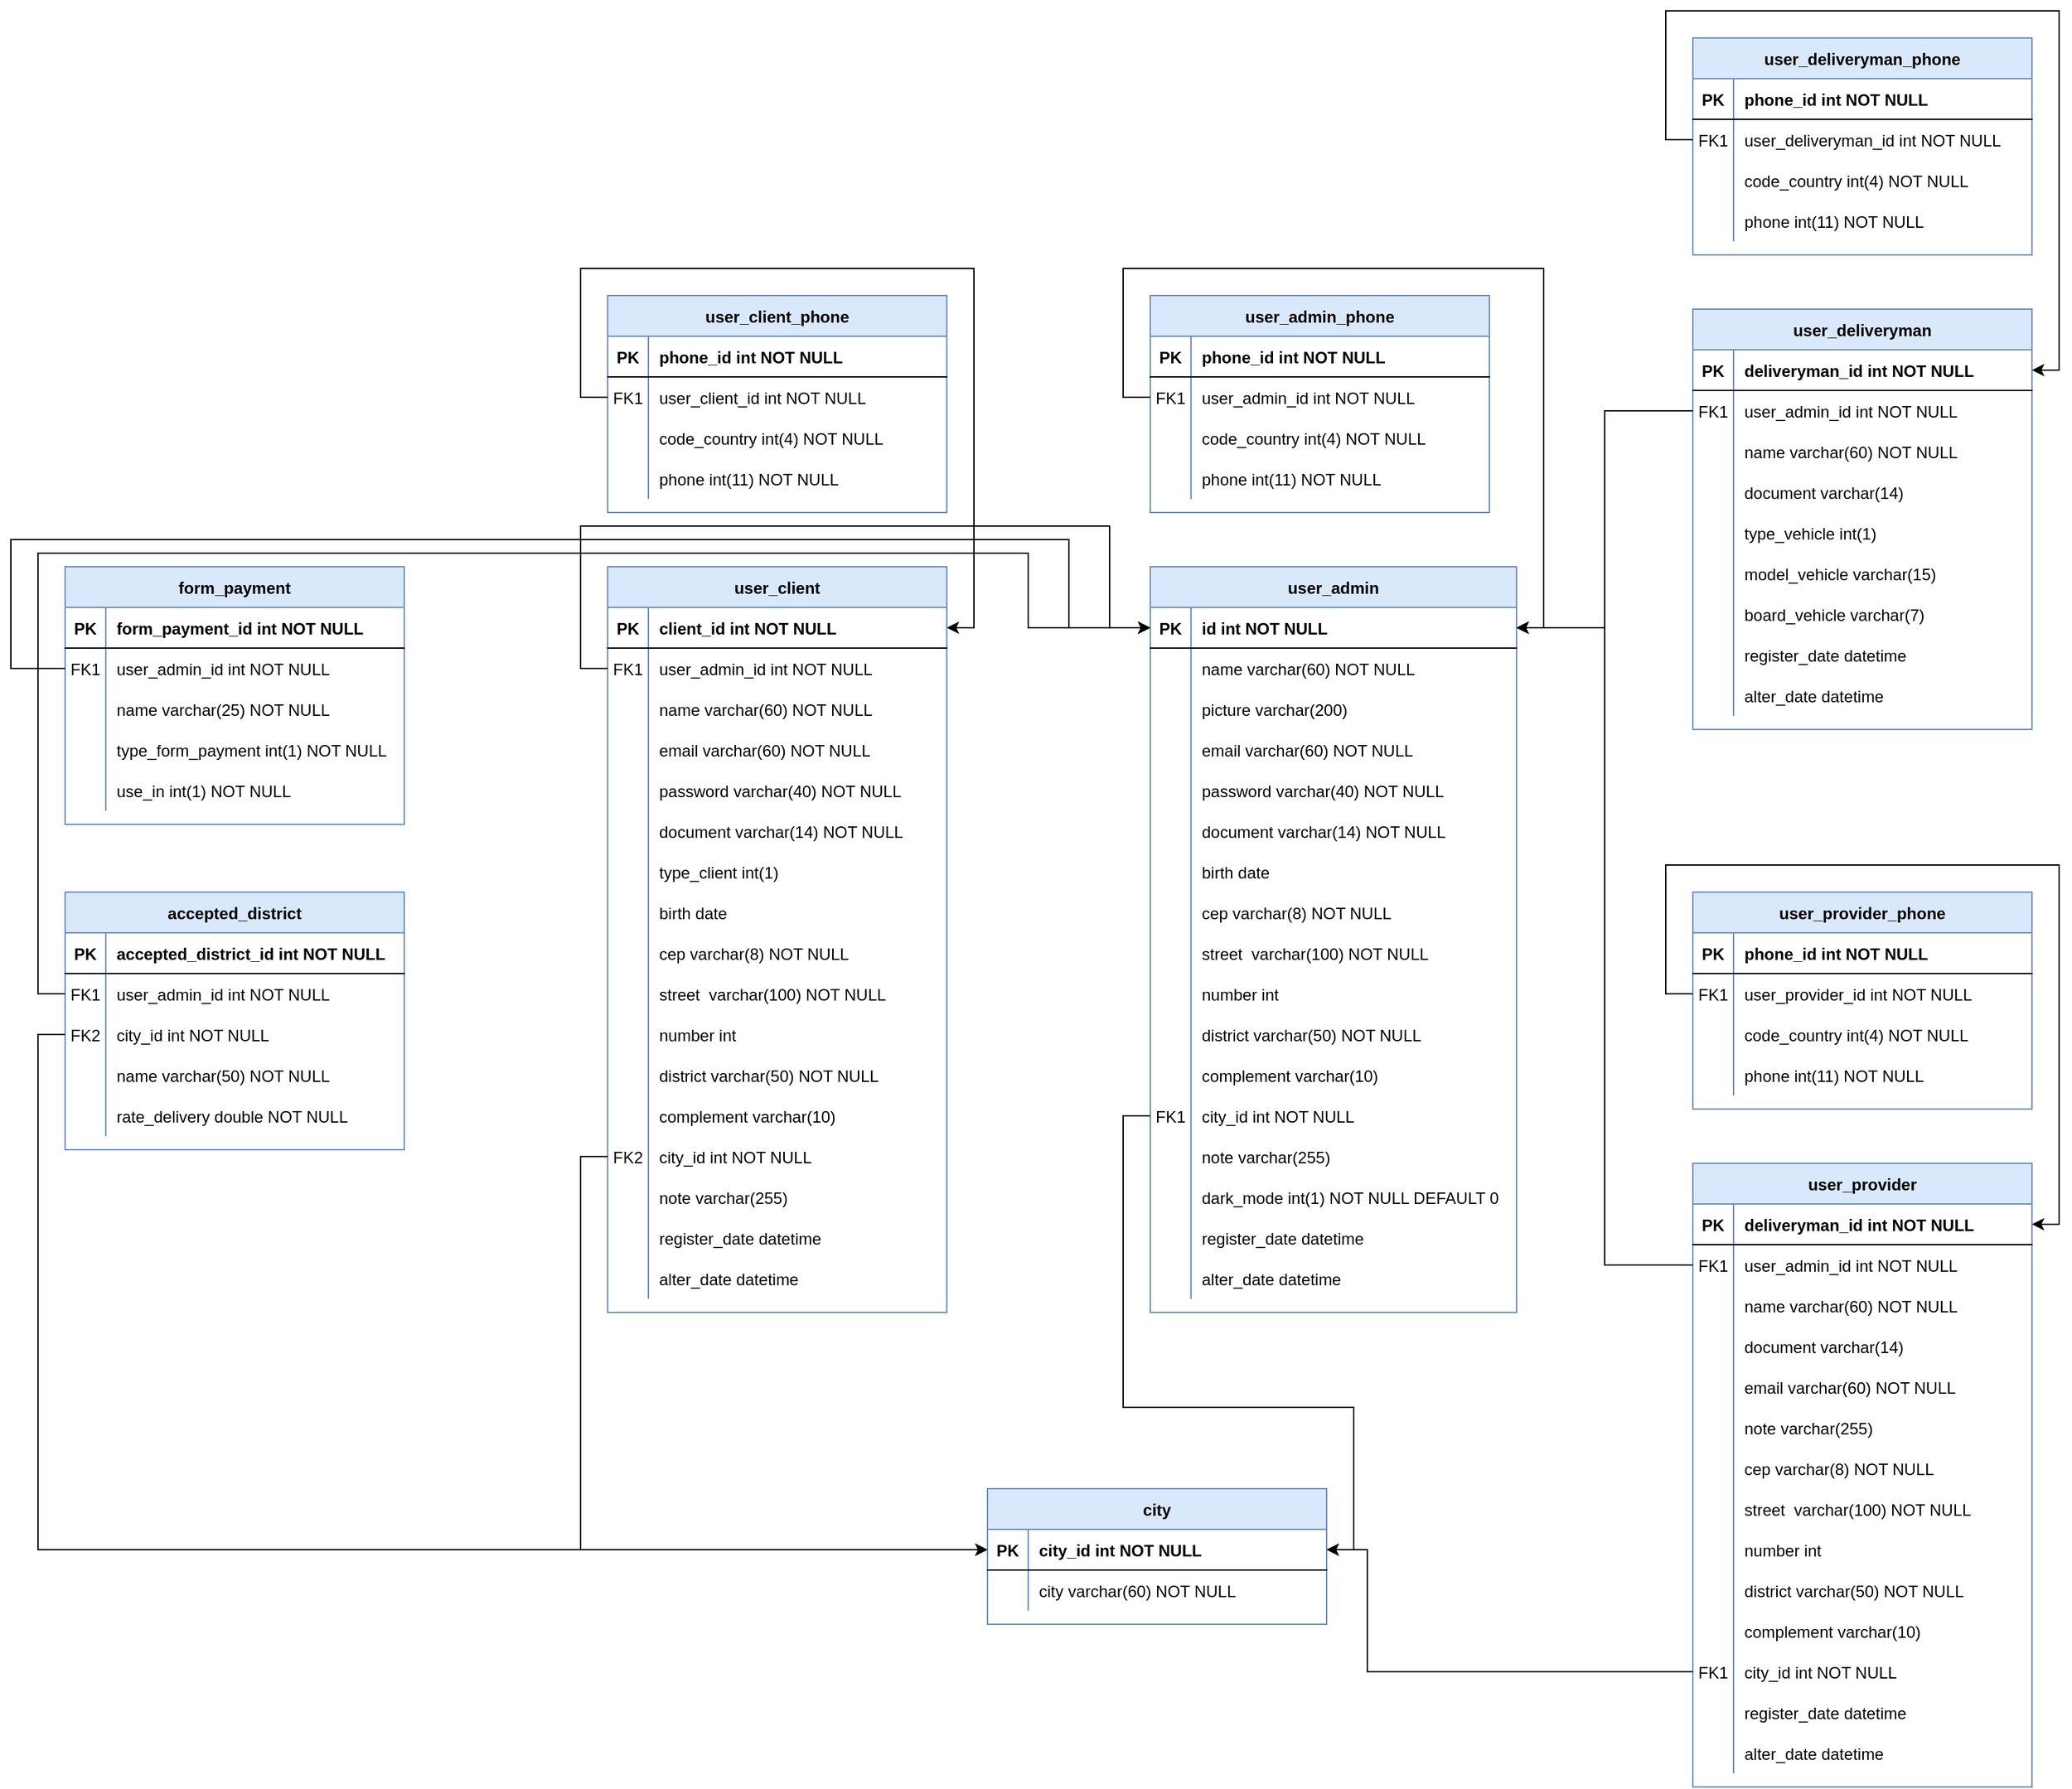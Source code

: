 <mxfile version="14.2.6" type="github"><diagram id="D_xxA8OrmMkoxaGB_pkV" name="Page-1"><mxGraphModel dx="2563" dy="2127" grid="1" gridSize="10" guides="1" tooltips="1" connect="1" arrows="1" fold="1" page="1" pageScale="1" pageWidth="827" pageHeight="1169" math="0" shadow="0"><root><mxCell id="0"/><mxCell id="1" parent="0"/><mxCell id="WwE-XTZqTUs1PnppBZ73-1" value="user_admin_phone" style="shape=table;startSize=30;container=1;collapsible=1;childLayout=tableLayout;fixedRows=1;rowLines=0;fontStyle=1;align=center;resizeLast=1;fillColor=#dae8fc;strokeColor=#6c8ebf;" vertex="1" parent="1"><mxGeometry x="120" y="-120" width="250" height="160" as="geometry"/></mxCell><mxCell id="WwE-XTZqTUs1PnppBZ73-2" value="" style="shape=partialRectangle;collapsible=0;dropTarget=0;pointerEvents=0;fillColor=none;points=[[0,0.5],[1,0.5]];portConstraint=eastwest;top=0;left=0;right=0;bottom=1;" vertex="1" parent="WwE-XTZqTUs1PnppBZ73-1"><mxGeometry y="30" width="250" height="30" as="geometry"/></mxCell><mxCell id="WwE-XTZqTUs1PnppBZ73-3" value="PK" style="shape=partialRectangle;overflow=hidden;connectable=0;fillColor=none;top=0;left=0;bottom=0;right=0;fontStyle=1;" vertex="1" parent="WwE-XTZqTUs1PnppBZ73-2"><mxGeometry width="30" height="30" as="geometry"/></mxCell><mxCell id="WwE-XTZqTUs1PnppBZ73-4" value="phone_id int NOT NULL " style="shape=partialRectangle;overflow=hidden;connectable=0;fillColor=none;top=0;left=0;bottom=0;right=0;align=left;spacingLeft=6;fontStyle=1;" vertex="1" parent="WwE-XTZqTUs1PnppBZ73-2"><mxGeometry x="30" width="220" height="30" as="geometry"/></mxCell><mxCell id="WwE-XTZqTUs1PnppBZ73-5" value="" style="shape=partialRectangle;collapsible=0;dropTarget=0;pointerEvents=0;fillColor=none;points=[[0,0.5],[1,0.5]];portConstraint=eastwest;top=0;left=0;right=0;bottom=0;" vertex="1" parent="WwE-XTZqTUs1PnppBZ73-1"><mxGeometry y="60" width="250" height="30" as="geometry"/></mxCell><mxCell id="WwE-XTZqTUs1PnppBZ73-6" value="FK1" style="shape=partialRectangle;overflow=hidden;connectable=0;fillColor=none;top=0;left=0;bottom=0;right=0;" vertex="1" parent="WwE-XTZqTUs1PnppBZ73-5"><mxGeometry width="30" height="30" as="geometry"/></mxCell><mxCell id="WwE-XTZqTUs1PnppBZ73-7" value="user_admin_id int NOT NULL" style="shape=partialRectangle;overflow=hidden;connectable=0;fillColor=none;top=0;left=0;bottom=0;right=0;align=left;spacingLeft=6;" vertex="1" parent="WwE-XTZqTUs1PnppBZ73-5"><mxGeometry x="30" width="220" height="30" as="geometry"/></mxCell><mxCell id="WwE-XTZqTUs1PnppBZ73-8" value="" style="shape=partialRectangle;collapsible=0;dropTarget=0;pointerEvents=0;fillColor=none;points=[[0,0.5],[1,0.5]];portConstraint=eastwest;top=0;left=0;right=0;bottom=0;" vertex="1" parent="WwE-XTZqTUs1PnppBZ73-1"><mxGeometry y="90" width="250" height="30" as="geometry"/></mxCell><mxCell id="WwE-XTZqTUs1PnppBZ73-9" value="" style="shape=partialRectangle;overflow=hidden;connectable=0;fillColor=none;top=0;left=0;bottom=0;right=0;" vertex="1" parent="WwE-XTZqTUs1PnppBZ73-8"><mxGeometry width="30" height="30" as="geometry"/></mxCell><mxCell id="WwE-XTZqTUs1PnppBZ73-10" value="code_country int(4) NOT NULL" style="shape=partialRectangle;overflow=hidden;connectable=0;fillColor=none;top=0;left=0;bottom=0;right=0;align=left;spacingLeft=6;" vertex="1" parent="WwE-XTZqTUs1PnppBZ73-8"><mxGeometry x="30" width="220" height="30" as="geometry"/></mxCell><mxCell id="WwE-XTZqTUs1PnppBZ73-11" value="" style="shape=partialRectangle;collapsible=0;dropTarget=0;pointerEvents=0;fillColor=none;points=[[0,0.5],[1,0.5]];portConstraint=eastwest;top=0;left=0;right=0;bottom=0;" vertex="1" parent="WwE-XTZqTUs1PnppBZ73-1"><mxGeometry y="120" width="250" height="30" as="geometry"/></mxCell><mxCell id="WwE-XTZqTUs1PnppBZ73-12" value="" style="shape=partialRectangle;overflow=hidden;connectable=0;fillColor=none;top=0;left=0;bottom=0;right=0;" vertex="1" parent="WwE-XTZqTUs1PnppBZ73-11"><mxGeometry width="30" height="30" as="geometry"/></mxCell><mxCell id="WwE-XTZqTUs1PnppBZ73-13" value="phone int(11) NOT NULL" style="shape=partialRectangle;overflow=hidden;connectable=0;fillColor=none;top=0;left=0;bottom=0;right=0;align=left;spacingLeft=6;" vertex="1" parent="WwE-XTZqTUs1PnppBZ73-11"><mxGeometry x="30" width="220" height="30" as="geometry"/></mxCell><mxCell id="WwE-XTZqTUs1PnppBZ73-14" value="user_admin" style="shape=table;startSize=30;container=1;collapsible=1;childLayout=tableLayout;fixedRows=1;rowLines=0;fontStyle=1;align=center;resizeLast=1;fillColor=#dae8fc;strokeColor=#6c8ebf;" vertex="1" parent="1"><mxGeometry x="120" y="80" width="270" height="550" as="geometry"/></mxCell><mxCell id="WwE-XTZqTUs1PnppBZ73-15" value="" style="shape=partialRectangle;collapsible=0;dropTarget=0;pointerEvents=0;fillColor=none;points=[[0,0.5],[1,0.5]];portConstraint=eastwest;top=0;left=0;right=0;bottom=1;" vertex="1" parent="WwE-XTZqTUs1PnppBZ73-14"><mxGeometry y="30" width="270" height="30" as="geometry"/></mxCell><mxCell id="WwE-XTZqTUs1PnppBZ73-16" value="PK" style="shape=partialRectangle;overflow=hidden;connectable=0;fillColor=none;top=0;left=0;bottom=0;right=0;fontStyle=1;" vertex="1" parent="WwE-XTZqTUs1PnppBZ73-15"><mxGeometry width="30" height="30" as="geometry"/></mxCell><mxCell id="WwE-XTZqTUs1PnppBZ73-17" value="id int NOT NULL " style="shape=partialRectangle;overflow=hidden;connectable=0;fillColor=none;top=0;left=0;bottom=0;right=0;align=left;spacingLeft=6;fontStyle=1;" vertex="1" parent="WwE-XTZqTUs1PnppBZ73-15"><mxGeometry x="30" width="240" height="30" as="geometry"/></mxCell><mxCell id="WwE-XTZqTUs1PnppBZ73-18" value="" style="shape=partialRectangle;collapsible=0;dropTarget=0;pointerEvents=0;fillColor=none;points=[[0,0.5],[1,0.5]];portConstraint=eastwest;top=0;left=0;right=0;bottom=0;" vertex="1" parent="WwE-XTZqTUs1PnppBZ73-14"><mxGeometry y="60" width="270" height="30" as="geometry"/></mxCell><mxCell id="WwE-XTZqTUs1PnppBZ73-19" value="" style="shape=partialRectangle;overflow=hidden;connectable=0;fillColor=none;top=0;left=0;bottom=0;right=0;" vertex="1" parent="WwE-XTZqTUs1PnppBZ73-18"><mxGeometry width="30" height="30" as="geometry"/></mxCell><mxCell id="WwE-XTZqTUs1PnppBZ73-20" value="name varchar(60) NOT NULL" style="shape=partialRectangle;overflow=hidden;connectable=0;fillColor=none;top=0;left=0;bottom=0;right=0;align=left;spacingLeft=6;" vertex="1" parent="WwE-XTZqTUs1PnppBZ73-18"><mxGeometry x="30" width="240" height="30" as="geometry"/></mxCell><mxCell id="WwE-XTZqTUs1PnppBZ73-21" value="" style="shape=partialRectangle;collapsible=0;dropTarget=0;pointerEvents=0;fillColor=none;points=[[0,0.5],[1,0.5]];portConstraint=eastwest;top=0;left=0;right=0;bottom=0;" vertex="1" parent="WwE-XTZqTUs1PnppBZ73-14"><mxGeometry y="90" width="270" height="30" as="geometry"/></mxCell><mxCell id="WwE-XTZqTUs1PnppBZ73-22" value="" style="shape=partialRectangle;overflow=hidden;connectable=0;fillColor=none;top=0;left=0;bottom=0;right=0;" vertex="1" parent="WwE-XTZqTUs1PnppBZ73-21"><mxGeometry width="30" height="30" as="geometry"/></mxCell><mxCell id="WwE-XTZqTUs1PnppBZ73-23" value="picture varchar(200)" style="shape=partialRectangle;overflow=hidden;connectable=0;fillColor=none;top=0;left=0;bottom=0;right=0;align=left;spacingLeft=6;" vertex="1" parent="WwE-XTZqTUs1PnppBZ73-21"><mxGeometry x="30" width="240" height="30" as="geometry"/></mxCell><mxCell id="WwE-XTZqTUs1PnppBZ73-24" value="" style="shape=partialRectangle;collapsible=0;dropTarget=0;pointerEvents=0;fillColor=none;points=[[0,0.5],[1,0.5]];portConstraint=eastwest;top=0;left=0;right=0;bottom=0;" vertex="1" parent="WwE-XTZqTUs1PnppBZ73-14"><mxGeometry y="120" width="270" height="30" as="geometry"/></mxCell><mxCell id="WwE-XTZqTUs1PnppBZ73-25" value="" style="shape=partialRectangle;overflow=hidden;connectable=0;fillColor=none;top=0;left=0;bottom=0;right=0;" vertex="1" parent="WwE-XTZqTUs1PnppBZ73-24"><mxGeometry width="30" height="30" as="geometry"/></mxCell><mxCell id="WwE-XTZqTUs1PnppBZ73-26" value="email varchar(60) NOT NULL" style="shape=partialRectangle;overflow=hidden;connectable=0;fillColor=none;top=0;left=0;bottom=0;right=0;align=left;spacingLeft=6;" vertex="1" parent="WwE-XTZqTUs1PnppBZ73-24"><mxGeometry x="30" width="240" height="30" as="geometry"/></mxCell><mxCell id="WwE-XTZqTUs1PnppBZ73-27" value="" style="shape=partialRectangle;collapsible=0;dropTarget=0;pointerEvents=0;fillColor=none;points=[[0,0.5],[1,0.5]];portConstraint=eastwest;top=0;left=0;right=0;bottom=0;" vertex="1" parent="WwE-XTZqTUs1PnppBZ73-14"><mxGeometry y="150" width="270" height="30" as="geometry"/></mxCell><mxCell id="WwE-XTZqTUs1PnppBZ73-28" value="" style="shape=partialRectangle;overflow=hidden;connectable=0;fillColor=none;top=0;left=0;bottom=0;right=0;" vertex="1" parent="WwE-XTZqTUs1PnppBZ73-27"><mxGeometry width="30" height="30" as="geometry"/></mxCell><mxCell id="WwE-XTZqTUs1PnppBZ73-29" value="password varchar(40) NOT NULL" style="shape=partialRectangle;overflow=hidden;connectable=0;fillColor=none;top=0;left=0;bottom=0;right=0;align=left;spacingLeft=6;" vertex="1" parent="WwE-XTZqTUs1PnppBZ73-27"><mxGeometry x="30" width="240" height="30" as="geometry"/></mxCell><mxCell id="WwE-XTZqTUs1PnppBZ73-30" value="" style="shape=partialRectangle;collapsible=0;dropTarget=0;pointerEvents=0;fillColor=none;points=[[0,0.5],[1,0.5]];portConstraint=eastwest;top=0;left=0;right=0;bottom=0;" vertex="1" parent="WwE-XTZqTUs1PnppBZ73-14"><mxGeometry y="180" width="270" height="30" as="geometry"/></mxCell><mxCell id="WwE-XTZqTUs1PnppBZ73-31" value="" style="shape=partialRectangle;overflow=hidden;connectable=0;fillColor=none;top=0;left=0;bottom=0;right=0;" vertex="1" parent="WwE-XTZqTUs1PnppBZ73-30"><mxGeometry width="30" height="30" as="geometry"/></mxCell><mxCell id="WwE-XTZqTUs1PnppBZ73-32" value="document varchar(14) NOT NULL" style="shape=partialRectangle;overflow=hidden;connectable=0;fillColor=none;top=0;left=0;bottom=0;right=0;align=left;spacingLeft=6;" vertex="1" parent="WwE-XTZqTUs1PnppBZ73-30"><mxGeometry x="30" width="240" height="30" as="geometry"/></mxCell><mxCell id="WwE-XTZqTUs1PnppBZ73-33" value="" style="shape=partialRectangle;collapsible=0;dropTarget=0;pointerEvents=0;fillColor=none;points=[[0,0.5],[1,0.5]];portConstraint=eastwest;top=0;left=0;right=0;bottom=0;" vertex="1" parent="WwE-XTZqTUs1PnppBZ73-14"><mxGeometry y="210" width="270" height="30" as="geometry"/></mxCell><mxCell id="WwE-XTZqTUs1PnppBZ73-34" value="" style="shape=partialRectangle;overflow=hidden;connectable=0;fillColor=none;top=0;left=0;bottom=0;right=0;" vertex="1" parent="WwE-XTZqTUs1PnppBZ73-33"><mxGeometry width="30" height="30" as="geometry"/></mxCell><mxCell id="WwE-XTZqTUs1PnppBZ73-35" value="birth date" style="shape=partialRectangle;overflow=hidden;connectable=0;fillColor=none;top=0;left=0;bottom=0;right=0;align=left;spacingLeft=6;" vertex="1" parent="WwE-XTZqTUs1PnppBZ73-33"><mxGeometry x="30" width="240" height="30" as="geometry"/></mxCell><mxCell id="WwE-XTZqTUs1PnppBZ73-36" value="" style="shape=partialRectangle;collapsible=0;dropTarget=0;pointerEvents=0;fillColor=none;points=[[0,0.5],[1,0.5]];portConstraint=eastwest;top=0;left=0;right=0;bottom=0;" vertex="1" parent="WwE-XTZqTUs1PnppBZ73-14"><mxGeometry y="240" width="270" height="30" as="geometry"/></mxCell><mxCell id="WwE-XTZqTUs1PnppBZ73-37" value="" style="shape=partialRectangle;overflow=hidden;connectable=0;fillColor=none;top=0;left=0;bottom=0;right=0;" vertex="1" parent="WwE-XTZqTUs1PnppBZ73-36"><mxGeometry width="30" height="30" as="geometry"/></mxCell><mxCell id="WwE-XTZqTUs1PnppBZ73-38" value="cep varchar(8) NOT NULL" style="shape=partialRectangle;overflow=hidden;connectable=0;fillColor=none;top=0;left=0;bottom=0;right=0;align=left;spacingLeft=6;" vertex="1" parent="WwE-XTZqTUs1PnppBZ73-36"><mxGeometry x="30" width="240" height="30" as="geometry"/></mxCell><mxCell id="WwE-XTZqTUs1PnppBZ73-39" value="" style="shape=partialRectangle;collapsible=0;dropTarget=0;pointerEvents=0;fillColor=none;points=[[0,0.5],[1,0.5]];portConstraint=eastwest;top=0;left=0;right=0;bottom=0;" vertex="1" parent="WwE-XTZqTUs1PnppBZ73-14"><mxGeometry y="270" width="270" height="30" as="geometry"/></mxCell><mxCell id="WwE-XTZqTUs1PnppBZ73-40" value="" style="shape=partialRectangle;overflow=hidden;connectable=0;fillColor=none;top=0;left=0;bottom=0;right=0;" vertex="1" parent="WwE-XTZqTUs1PnppBZ73-39"><mxGeometry width="30" height="30" as="geometry"/></mxCell><mxCell id="WwE-XTZqTUs1PnppBZ73-41" value="street  varchar(100) NOT NULL" style="shape=partialRectangle;overflow=hidden;connectable=0;fillColor=none;top=0;left=0;bottom=0;right=0;align=left;spacingLeft=6;" vertex="1" parent="WwE-XTZqTUs1PnppBZ73-39"><mxGeometry x="30" width="240" height="30" as="geometry"/></mxCell><mxCell id="WwE-XTZqTUs1PnppBZ73-42" value="" style="shape=partialRectangle;collapsible=0;dropTarget=0;pointerEvents=0;fillColor=none;points=[[0,0.5],[1,0.5]];portConstraint=eastwest;top=0;left=0;right=0;bottom=0;" vertex="1" parent="WwE-XTZqTUs1PnppBZ73-14"><mxGeometry y="300" width="270" height="30" as="geometry"/></mxCell><mxCell id="WwE-XTZqTUs1PnppBZ73-43" value="" style="shape=partialRectangle;overflow=hidden;connectable=0;fillColor=none;top=0;left=0;bottom=0;right=0;" vertex="1" parent="WwE-XTZqTUs1PnppBZ73-42"><mxGeometry width="30" height="30" as="geometry"/></mxCell><mxCell id="WwE-XTZqTUs1PnppBZ73-44" value="number int" style="shape=partialRectangle;overflow=hidden;connectable=0;fillColor=none;top=0;left=0;bottom=0;right=0;align=left;spacingLeft=6;" vertex="1" parent="WwE-XTZqTUs1PnppBZ73-42"><mxGeometry x="30" width="240" height="30" as="geometry"/></mxCell><mxCell id="WwE-XTZqTUs1PnppBZ73-45" value="" style="shape=partialRectangle;collapsible=0;dropTarget=0;pointerEvents=0;fillColor=none;points=[[0,0.5],[1,0.5]];portConstraint=eastwest;top=0;left=0;right=0;bottom=0;" vertex="1" parent="WwE-XTZqTUs1PnppBZ73-14"><mxGeometry y="330" width="270" height="30" as="geometry"/></mxCell><mxCell id="WwE-XTZqTUs1PnppBZ73-46" value="" style="shape=partialRectangle;overflow=hidden;connectable=0;fillColor=none;top=0;left=0;bottom=0;right=0;" vertex="1" parent="WwE-XTZqTUs1PnppBZ73-45"><mxGeometry width="30" height="30" as="geometry"/></mxCell><mxCell id="WwE-XTZqTUs1PnppBZ73-47" value="district varchar(50) NOT NULL" style="shape=partialRectangle;overflow=hidden;connectable=0;fillColor=none;top=0;left=0;bottom=0;right=0;align=left;spacingLeft=6;" vertex="1" parent="WwE-XTZqTUs1PnppBZ73-45"><mxGeometry x="30" width="240" height="30" as="geometry"/></mxCell><mxCell id="WwE-XTZqTUs1PnppBZ73-48" value="" style="shape=partialRectangle;collapsible=0;dropTarget=0;pointerEvents=0;fillColor=none;points=[[0,0.5],[1,0.5]];portConstraint=eastwest;top=0;left=0;right=0;bottom=0;" vertex="1" parent="WwE-XTZqTUs1PnppBZ73-14"><mxGeometry y="360" width="270" height="30" as="geometry"/></mxCell><mxCell id="WwE-XTZqTUs1PnppBZ73-49" value="" style="shape=partialRectangle;overflow=hidden;connectable=0;fillColor=none;top=0;left=0;bottom=0;right=0;" vertex="1" parent="WwE-XTZqTUs1PnppBZ73-48"><mxGeometry width="30" height="30" as="geometry"/></mxCell><mxCell id="WwE-XTZqTUs1PnppBZ73-50" value="complement varchar(10) " style="shape=partialRectangle;overflow=hidden;connectable=0;fillColor=none;top=0;left=0;bottom=0;right=0;align=left;spacingLeft=6;" vertex="1" parent="WwE-XTZqTUs1PnppBZ73-48"><mxGeometry x="30" width="240" height="30" as="geometry"/></mxCell><mxCell id="WwE-XTZqTUs1PnppBZ73-51" value="" style="shape=partialRectangle;collapsible=0;dropTarget=0;pointerEvents=0;fillColor=none;points=[[0,0.5],[1,0.5]];portConstraint=eastwest;top=0;left=0;right=0;bottom=0;" vertex="1" parent="WwE-XTZqTUs1PnppBZ73-14"><mxGeometry y="390" width="270" height="30" as="geometry"/></mxCell><mxCell id="WwE-XTZqTUs1PnppBZ73-52" value="FK1" style="shape=partialRectangle;overflow=hidden;connectable=0;fillColor=none;top=0;left=0;bottom=0;right=0;" vertex="1" parent="WwE-XTZqTUs1PnppBZ73-51"><mxGeometry width="30" height="30" as="geometry"/></mxCell><mxCell id="WwE-XTZqTUs1PnppBZ73-53" value="city_id int NOT NULL" style="shape=partialRectangle;overflow=hidden;connectable=0;fillColor=none;top=0;left=0;bottom=0;right=0;align=left;spacingLeft=6;" vertex="1" parent="WwE-XTZqTUs1PnppBZ73-51"><mxGeometry x="30" width="240" height="30" as="geometry"/></mxCell><mxCell id="WwE-XTZqTUs1PnppBZ73-54" value="" style="shape=partialRectangle;collapsible=0;dropTarget=0;pointerEvents=0;fillColor=none;points=[[0,0.5],[1,0.5]];portConstraint=eastwest;top=0;left=0;right=0;bottom=0;" vertex="1" parent="WwE-XTZqTUs1PnppBZ73-14"><mxGeometry y="420" width="270" height="30" as="geometry"/></mxCell><mxCell id="WwE-XTZqTUs1PnppBZ73-55" value="" style="shape=partialRectangle;overflow=hidden;connectable=0;fillColor=none;top=0;left=0;bottom=0;right=0;" vertex="1" parent="WwE-XTZqTUs1PnppBZ73-54"><mxGeometry width="30" height="30" as="geometry"/></mxCell><mxCell id="WwE-XTZqTUs1PnppBZ73-56" value="note varchar(255)" style="shape=partialRectangle;overflow=hidden;connectable=0;fillColor=none;top=0;left=0;bottom=0;right=0;align=left;spacingLeft=6;" vertex="1" parent="WwE-XTZqTUs1PnppBZ73-54"><mxGeometry x="30" width="240" height="30" as="geometry"/></mxCell><mxCell id="WwE-XTZqTUs1PnppBZ73-57" value="" style="shape=partialRectangle;collapsible=0;dropTarget=0;pointerEvents=0;fillColor=none;points=[[0,0.5],[1,0.5]];portConstraint=eastwest;top=0;left=0;right=0;bottom=0;" vertex="1" parent="WwE-XTZqTUs1PnppBZ73-14"><mxGeometry y="450" width="270" height="30" as="geometry"/></mxCell><mxCell id="WwE-XTZqTUs1PnppBZ73-58" value="" style="shape=partialRectangle;overflow=hidden;connectable=0;fillColor=none;top=0;left=0;bottom=0;right=0;" vertex="1" parent="WwE-XTZqTUs1PnppBZ73-57"><mxGeometry width="30" height="30" as="geometry"/></mxCell><mxCell id="WwE-XTZqTUs1PnppBZ73-59" value="dark_mode int(1) NOT NULL DEFAULT 0" style="shape=partialRectangle;overflow=hidden;connectable=0;fillColor=none;top=0;left=0;bottom=0;right=0;align=left;spacingLeft=6;" vertex="1" parent="WwE-XTZqTUs1PnppBZ73-57"><mxGeometry x="30" width="240" height="30" as="geometry"/></mxCell><mxCell id="WwE-XTZqTUs1PnppBZ73-60" value="" style="shape=partialRectangle;collapsible=0;dropTarget=0;pointerEvents=0;fillColor=none;points=[[0,0.5],[1,0.5]];portConstraint=eastwest;top=0;left=0;right=0;bottom=0;" vertex="1" parent="WwE-XTZqTUs1PnppBZ73-14"><mxGeometry y="480" width="270" height="30" as="geometry"/></mxCell><mxCell id="WwE-XTZqTUs1PnppBZ73-61" value="" style="shape=partialRectangle;overflow=hidden;connectable=0;fillColor=none;top=0;left=0;bottom=0;right=0;" vertex="1" parent="WwE-XTZqTUs1PnppBZ73-60"><mxGeometry width="30" height="30" as="geometry"/></mxCell><mxCell id="WwE-XTZqTUs1PnppBZ73-62" value="register_date datetime" style="shape=partialRectangle;overflow=hidden;connectable=0;fillColor=none;top=0;left=0;bottom=0;right=0;align=left;spacingLeft=6;" vertex="1" parent="WwE-XTZqTUs1PnppBZ73-60"><mxGeometry x="30" width="240" height="30" as="geometry"/></mxCell><mxCell id="WwE-XTZqTUs1PnppBZ73-63" value="" style="shape=partialRectangle;collapsible=0;dropTarget=0;pointerEvents=0;fillColor=none;points=[[0,0.5],[1,0.5]];portConstraint=eastwest;top=0;left=0;right=0;bottom=0;" vertex="1" parent="WwE-XTZqTUs1PnppBZ73-14"><mxGeometry y="510" width="270" height="30" as="geometry"/></mxCell><mxCell id="WwE-XTZqTUs1PnppBZ73-64" value="" style="shape=partialRectangle;overflow=hidden;connectable=0;fillColor=none;top=0;left=0;bottom=0;right=0;" vertex="1" parent="WwE-XTZqTUs1PnppBZ73-63"><mxGeometry width="30" height="30" as="geometry"/></mxCell><mxCell id="WwE-XTZqTUs1PnppBZ73-65" value="alter_date datetime" style="shape=partialRectangle;overflow=hidden;connectable=0;fillColor=none;top=0;left=0;bottom=0;right=0;align=left;spacingLeft=6;" vertex="1" parent="WwE-XTZqTUs1PnppBZ73-63"><mxGeometry x="30" width="240" height="30" as="geometry"/></mxCell><mxCell id="WwE-XTZqTUs1PnppBZ73-66" value="user_deliveryman" style="shape=table;startSize=30;container=1;collapsible=1;childLayout=tableLayout;fixedRows=1;rowLines=0;fontStyle=1;align=center;resizeLast=1;fillColor=#dae8fc;strokeColor=#6c8ebf;" vertex="1" parent="1"><mxGeometry x="520" y="-110" width="250" height="310" as="geometry"/></mxCell><mxCell id="WwE-XTZqTUs1PnppBZ73-67" value="" style="shape=partialRectangle;collapsible=0;dropTarget=0;pointerEvents=0;fillColor=none;points=[[0,0.5],[1,0.5]];portConstraint=eastwest;top=0;left=0;right=0;bottom=1;" vertex="1" parent="WwE-XTZqTUs1PnppBZ73-66"><mxGeometry y="30" width="250" height="30" as="geometry"/></mxCell><mxCell id="WwE-XTZqTUs1PnppBZ73-68" value="PK" style="shape=partialRectangle;overflow=hidden;connectable=0;fillColor=none;top=0;left=0;bottom=0;right=0;fontStyle=1;" vertex="1" parent="WwE-XTZqTUs1PnppBZ73-67"><mxGeometry width="30" height="30" as="geometry"/></mxCell><mxCell id="WwE-XTZqTUs1PnppBZ73-69" value="deliveryman_id int NOT NULL " style="shape=partialRectangle;overflow=hidden;connectable=0;fillColor=none;top=0;left=0;bottom=0;right=0;align=left;spacingLeft=6;fontStyle=1;" vertex="1" parent="WwE-XTZqTUs1PnppBZ73-67"><mxGeometry x="30" width="220" height="30" as="geometry"/></mxCell><mxCell id="WwE-XTZqTUs1PnppBZ73-70" value="" style="shape=partialRectangle;collapsible=0;dropTarget=0;pointerEvents=0;fillColor=none;points=[[0,0.5],[1,0.5]];portConstraint=eastwest;top=0;left=0;right=0;bottom=0;" vertex="1" parent="WwE-XTZqTUs1PnppBZ73-66"><mxGeometry y="60" width="250" height="30" as="geometry"/></mxCell><mxCell id="WwE-XTZqTUs1PnppBZ73-71" value="FK1" style="shape=partialRectangle;overflow=hidden;connectable=0;fillColor=none;top=0;left=0;bottom=0;right=0;" vertex="1" parent="WwE-XTZqTUs1PnppBZ73-70"><mxGeometry width="30" height="30" as="geometry"/></mxCell><mxCell id="WwE-XTZqTUs1PnppBZ73-72" value="user_admin_id int NOT NULL" style="shape=partialRectangle;overflow=hidden;connectable=0;fillColor=none;top=0;left=0;bottom=0;right=0;align=left;spacingLeft=6;" vertex="1" parent="WwE-XTZqTUs1PnppBZ73-70"><mxGeometry x="30" width="220" height="30" as="geometry"/></mxCell><mxCell id="WwE-XTZqTUs1PnppBZ73-73" value="" style="shape=partialRectangle;collapsible=0;dropTarget=0;pointerEvents=0;fillColor=none;points=[[0,0.5],[1,0.5]];portConstraint=eastwest;top=0;left=0;right=0;bottom=0;" vertex="1" parent="WwE-XTZqTUs1PnppBZ73-66"><mxGeometry y="90" width="250" height="30" as="geometry"/></mxCell><mxCell id="WwE-XTZqTUs1PnppBZ73-74" value="" style="shape=partialRectangle;overflow=hidden;connectable=0;fillColor=none;top=0;left=0;bottom=0;right=0;" vertex="1" parent="WwE-XTZqTUs1PnppBZ73-73"><mxGeometry width="30" height="30" as="geometry"/></mxCell><mxCell id="WwE-XTZqTUs1PnppBZ73-75" value="name varchar(60) NOT NULL" style="shape=partialRectangle;overflow=hidden;connectable=0;fillColor=none;top=0;left=0;bottom=0;right=0;align=left;spacingLeft=6;" vertex="1" parent="WwE-XTZqTUs1PnppBZ73-73"><mxGeometry x="30" width="220" height="30" as="geometry"/></mxCell><mxCell id="WwE-XTZqTUs1PnppBZ73-76" value="" style="shape=partialRectangle;collapsible=0;dropTarget=0;pointerEvents=0;fillColor=none;points=[[0,0.5],[1,0.5]];portConstraint=eastwest;top=0;left=0;right=0;bottom=0;" vertex="1" parent="WwE-XTZqTUs1PnppBZ73-66"><mxGeometry y="120" width="250" height="30" as="geometry"/></mxCell><mxCell id="WwE-XTZqTUs1PnppBZ73-77" value="" style="shape=partialRectangle;overflow=hidden;connectable=0;fillColor=none;top=0;left=0;bottom=0;right=0;" vertex="1" parent="WwE-XTZqTUs1PnppBZ73-76"><mxGeometry width="30" height="30" as="geometry"/></mxCell><mxCell id="WwE-XTZqTUs1PnppBZ73-78" value="document varchar(14)" style="shape=partialRectangle;overflow=hidden;connectable=0;fillColor=none;top=0;left=0;bottom=0;right=0;align=left;spacingLeft=6;" vertex="1" parent="WwE-XTZqTUs1PnppBZ73-76"><mxGeometry x="30" width="220" height="30" as="geometry"/></mxCell><mxCell id="WwE-XTZqTUs1PnppBZ73-79" value="" style="shape=partialRectangle;collapsible=0;dropTarget=0;pointerEvents=0;fillColor=none;points=[[0,0.5],[1,0.5]];portConstraint=eastwest;top=0;left=0;right=0;bottom=0;" vertex="1" parent="WwE-XTZqTUs1PnppBZ73-66"><mxGeometry y="150" width="250" height="30" as="geometry"/></mxCell><mxCell id="WwE-XTZqTUs1PnppBZ73-80" value="" style="shape=partialRectangle;overflow=hidden;connectable=0;fillColor=none;top=0;left=0;bottom=0;right=0;" vertex="1" parent="WwE-XTZqTUs1PnppBZ73-79"><mxGeometry width="30" height="30" as="geometry"/></mxCell><mxCell id="WwE-XTZqTUs1PnppBZ73-81" value="type_vehicle int(1)" style="shape=partialRectangle;overflow=hidden;connectable=0;fillColor=none;top=0;left=0;bottom=0;right=0;align=left;spacingLeft=6;" vertex="1" parent="WwE-XTZqTUs1PnppBZ73-79"><mxGeometry x="30" width="220" height="30" as="geometry"/></mxCell><mxCell id="WwE-XTZqTUs1PnppBZ73-82" value="" style="shape=partialRectangle;collapsible=0;dropTarget=0;pointerEvents=0;fillColor=none;points=[[0,0.5],[1,0.5]];portConstraint=eastwest;top=0;left=0;right=0;bottom=0;" vertex="1" parent="WwE-XTZqTUs1PnppBZ73-66"><mxGeometry y="180" width="250" height="30" as="geometry"/></mxCell><mxCell id="WwE-XTZqTUs1PnppBZ73-83" value="" style="shape=partialRectangle;overflow=hidden;connectable=0;fillColor=none;top=0;left=0;bottom=0;right=0;" vertex="1" parent="WwE-XTZqTUs1PnppBZ73-82"><mxGeometry width="30" height="30" as="geometry"/></mxCell><mxCell id="WwE-XTZqTUs1PnppBZ73-84" value="model_vehicle varchar(15)" style="shape=partialRectangle;overflow=hidden;connectable=0;fillColor=none;top=0;left=0;bottom=0;right=0;align=left;spacingLeft=6;" vertex="1" parent="WwE-XTZqTUs1PnppBZ73-82"><mxGeometry x="30" width="220" height="30" as="geometry"/></mxCell><mxCell id="WwE-XTZqTUs1PnppBZ73-85" value="" style="shape=partialRectangle;collapsible=0;dropTarget=0;pointerEvents=0;fillColor=none;points=[[0,0.5],[1,0.5]];portConstraint=eastwest;top=0;left=0;right=0;bottom=0;" vertex="1" parent="WwE-XTZqTUs1PnppBZ73-66"><mxGeometry y="210" width="250" height="30" as="geometry"/></mxCell><mxCell id="WwE-XTZqTUs1PnppBZ73-86" value="" style="shape=partialRectangle;overflow=hidden;connectable=0;fillColor=none;top=0;left=0;bottom=0;right=0;" vertex="1" parent="WwE-XTZqTUs1PnppBZ73-85"><mxGeometry width="30" height="30" as="geometry"/></mxCell><mxCell id="WwE-XTZqTUs1PnppBZ73-87" value="board_vehicle varchar(7)" style="shape=partialRectangle;overflow=hidden;connectable=0;fillColor=none;top=0;left=0;bottom=0;right=0;align=left;spacingLeft=6;" vertex="1" parent="WwE-XTZqTUs1PnppBZ73-85"><mxGeometry x="30" width="220" height="30" as="geometry"/></mxCell><mxCell id="WwE-XTZqTUs1PnppBZ73-88" value="" style="shape=partialRectangle;collapsible=0;dropTarget=0;pointerEvents=0;fillColor=none;points=[[0,0.5],[1,0.5]];portConstraint=eastwest;top=0;left=0;right=0;bottom=0;" vertex="1" parent="WwE-XTZqTUs1PnppBZ73-66"><mxGeometry y="240" width="250" height="30" as="geometry"/></mxCell><mxCell id="WwE-XTZqTUs1PnppBZ73-89" value="" style="shape=partialRectangle;overflow=hidden;connectable=0;fillColor=none;top=0;left=0;bottom=0;right=0;" vertex="1" parent="WwE-XTZqTUs1PnppBZ73-88"><mxGeometry width="30" height="30" as="geometry"/></mxCell><mxCell id="WwE-XTZqTUs1PnppBZ73-90" value="register_date datetime" style="shape=partialRectangle;overflow=hidden;connectable=0;fillColor=none;top=0;left=0;bottom=0;right=0;align=left;spacingLeft=6;" vertex="1" parent="WwE-XTZqTUs1PnppBZ73-88"><mxGeometry x="30" width="220" height="30" as="geometry"/></mxCell><mxCell id="WwE-XTZqTUs1PnppBZ73-91" value="" style="shape=partialRectangle;collapsible=0;dropTarget=0;pointerEvents=0;fillColor=none;points=[[0,0.5],[1,0.5]];portConstraint=eastwest;top=0;left=0;right=0;bottom=0;" vertex="1" parent="WwE-XTZqTUs1PnppBZ73-66"><mxGeometry y="270" width="250" height="30" as="geometry"/></mxCell><mxCell id="WwE-XTZqTUs1PnppBZ73-92" value="" style="shape=partialRectangle;overflow=hidden;connectable=0;fillColor=none;top=0;left=0;bottom=0;right=0;" vertex="1" parent="WwE-XTZqTUs1PnppBZ73-91"><mxGeometry width="30" height="30" as="geometry"/></mxCell><mxCell id="WwE-XTZqTUs1PnppBZ73-93" value="alter_date datetime" style="shape=partialRectangle;overflow=hidden;connectable=0;fillColor=none;top=0;left=0;bottom=0;right=0;align=left;spacingLeft=6;" vertex="1" parent="WwE-XTZqTUs1PnppBZ73-91"><mxGeometry x="30" width="220" height="30" as="geometry"/></mxCell><mxCell id="WwE-XTZqTUs1PnppBZ73-94" value="user_deliveryman_phone" style="shape=table;startSize=30;container=1;collapsible=1;childLayout=tableLayout;fixedRows=1;rowLines=0;fontStyle=1;align=center;resizeLast=1;fillColor=#dae8fc;strokeColor=#6c8ebf;" vertex="1" parent="1"><mxGeometry x="520" y="-310" width="250" height="160" as="geometry"/></mxCell><mxCell id="WwE-XTZqTUs1PnppBZ73-95" value="" style="shape=partialRectangle;collapsible=0;dropTarget=0;pointerEvents=0;fillColor=none;points=[[0,0.5],[1,0.5]];portConstraint=eastwest;top=0;left=0;right=0;bottom=1;" vertex="1" parent="WwE-XTZqTUs1PnppBZ73-94"><mxGeometry y="30" width="250" height="30" as="geometry"/></mxCell><mxCell id="WwE-XTZqTUs1PnppBZ73-96" value="PK" style="shape=partialRectangle;overflow=hidden;connectable=0;fillColor=none;top=0;left=0;bottom=0;right=0;fontStyle=1;" vertex="1" parent="WwE-XTZqTUs1PnppBZ73-95"><mxGeometry width="30" height="30" as="geometry"/></mxCell><mxCell id="WwE-XTZqTUs1PnppBZ73-97" value="phone_id int NOT NULL " style="shape=partialRectangle;overflow=hidden;connectable=0;fillColor=none;top=0;left=0;bottom=0;right=0;align=left;spacingLeft=6;fontStyle=1;" vertex="1" parent="WwE-XTZqTUs1PnppBZ73-95"><mxGeometry x="30" width="220" height="30" as="geometry"/></mxCell><mxCell id="WwE-XTZqTUs1PnppBZ73-98" value="" style="shape=partialRectangle;collapsible=0;dropTarget=0;pointerEvents=0;fillColor=none;points=[[0,0.5],[1,0.5]];portConstraint=eastwest;top=0;left=0;right=0;bottom=0;" vertex="1" parent="WwE-XTZqTUs1PnppBZ73-94"><mxGeometry y="60" width="250" height="30" as="geometry"/></mxCell><mxCell id="WwE-XTZqTUs1PnppBZ73-99" value="FK1" style="shape=partialRectangle;overflow=hidden;connectable=0;fillColor=none;top=0;left=0;bottom=0;right=0;" vertex="1" parent="WwE-XTZqTUs1PnppBZ73-98"><mxGeometry width="30" height="30" as="geometry"/></mxCell><mxCell id="WwE-XTZqTUs1PnppBZ73-100" value="user_deliveryman_id int NOT NULL" style="shape=partialRectangle;overflow=hidden;connectable=0;fillColor=none;top=0;left=0;bottom=0;right=0;align=left;spacingLeft=6;" vertex="1" parent="WwE-XTZqTUs1PnppBZ73-98"><mxGeometry x="30" width="220" height="30" as="geometry"/></mxCell><mxCell id="WwE-XTZqTUs1PnppBZ73-101" value="" style="shape=partialRectangle;collapsible=0;dropTarget=0;pointerEvents=0;fillColor=none;points=[[0,0.5],[1,0.5]];portConstraint=eastwest;top=0;left=0;right=0;bottom=0;" vertex="1" parent="WwE-XTZqTUs1PnppBZ73-94"><mxGeometry y="90" width="250" height="30" as="geometry"/></mxCell><mxCell id="WwE-XTZqTUs1PnppBZ73-102" value="" style="shape=partialRectangle;overflow=hidden;connectable=0;fillColor=none;top=0;left=0;bottom=0;right=0;" vertex="1" parent="WwE-XTZqTUs1PnppBZ73-101"><mxGeometry width="30" height="30" as="geometry"/></mxCell><mxCell id="WwE-XTZqTUs1PnppBZ73-103" value="code_country int(4) NOT NULL" style="shape=partialRectangle;overflow=hidden;connectable=0;fillColor=none;top=0;left=0;bottom=0;right=0;align=left;spacingLeft=6;" vertex="1" parent="WwE-XTZqTUs1PnppBZ73-101"><mxGeometry x="30" width="220" height="30" as="geometry"/></mxCell><mxCell id="WwE-XTZqTUs1PnppBZ73-104" value="" style="shape=partialRectangle;collapsible=0;dropTarget=0;pointerEvents=0;fillColor=none;points=[[0,0.5],[1,0.5]];portConstraint=eastwest;top=0;left=0;right=0;bottom=0;" vertex="1" parent="WwE-XTZqTUs1PnppBZ73-94"><mxGeometry y="120" width="250" height="30" as="geometry"/></mxCell><mxCell id="WwE-XTZqTUs1PnppBZ73-105" value="" style="shape=partialRectangle;overflow=hidden;connectable=0;fillColor=none;top=0;left=0;bottom=0;right=0;" vertex="1" parent="WwE-XTZqTUs1PnppBZ73-104"><mxGeometry width="30" height="30" as="geometry"/></mxCell><mxCell id="WwE-XTZqTUs1PnppBZ73-106" value="phone int(11) NOT NULL" style="shape=partialRectangle;overflow=hidden;connectable=0;fillColor=none;top=0;left=0;bottom=0;right=0;align=left;spacingLeft=6;" vertex="1" parent="WwE-XTZqTUs1PnppBZ73-104"><mxGeometry x="30" width="220" height="30" as="geometry"/></mxCell><mxCell id="WwE-XTZqTUs1PnppBZ73-107" value="user_client_phone" style="shape=table;startSize=30;container=1;collapsible=1;childLayout=tableLayout;fixedRows=1;rowLines=0;fontStyle=1;align=center;resizeLast=1;fillColor=#dae8fc;strokeColor=#6c8ebf;" vertex="1" parent="1"><mxGeometry x="-280" y="-120" width="250" height="160" as="geometry"/></mxCell><mxCell id="WwE-XTZqTUs1PnppBZ73-108" value="" style="shape=partialRectangle;collapsible=0;dropTarget=0;pointerEvents=0;fillColor=none;points=[[0,0.5],[1,0.5]];portConstraint=eastwest;top=0;left=0;right=0;bottom=1;" vertex="1" parent="WwE-XTZqTUs1PnppBZ73-107"><mxGeometry y="30" width="250" height="30" as="geometry"/></mxCell><mxCell id="WwE-XTZqTUs1PnppBZ73-109" value="PK" style="shape=partialRectangle;overflow=hidden;connectable=0;fillColor=none;top=0;left=0;bottom=0;right=0;fontStyle=1;" vertex="1" parent="WwE-XTZqTUs1PnppBZ73-108"><mxGeometry width="30" height="30" as="geometry"/></mxCell><mxCell id="WwE-XTZqTUs1PnppBZ73-110" value="phone_id int NOT NULL " style="shape=partialRectangle;overflow=hidden;connectable=0;fillColor=none;top=0;left=0;bottom=0;right=0;align=left;spacingLeft=6;fontStyle=1;" vertex="1" parent="WwE-XTZqTUs1PnppBZ73-108"><mxGeometry x="30" width="220" height="30" as="geometry"/></mxCell><mxCell id="WwE-XTZqTUs1PnppBZ73-111" value="" style="shape=partialRectangle;collapsible=0;dropTarget=0;pointerEvents=0;fillColor=none;points=[[0,0.5],[1,0.5]];portConstraint=eastwest;top=0;left=0;right=0;bottom=0;" vertex="1" parent="WwE-XTZqTUs1PnppBZ73-107"><mxGeometry y="60" width="250" height="30" as="geometry"/></mxCell><mxCell id="WwE-XTZqTUs1PnppBZ73-112" value="FK1" style="shape=partialRectangle;overflow=hidden;connectable=0;fillColor=none;top=0;left=0;bottom=0;right=0;" vertex="1" parent="WwE-XTZqTUs1PnppBZ73-111"><mxGeometry width="30" height="30" as="geometry"/></mxCell><mxCell id="WwE-XTZqTUs1PnppBZ73-113" value="user_client_id int NOT NULL" style="shape=partialRectangle;overflow=hidden;connectable=0;fillColor=none;top=0;left=0;bottom=0;right=0;align=left;spacingLeft=6;" vertex="1" parent="WwE-XTZqTUs1PnppBZ73-111"><mxGeometry x="30" width="220" height="30" as="geometry"/></mxCell><mxCell id="WwE-XTZqTUs1PnppBZ73-114" value="" style="shape=partialRectangle;collapsible=0;dropTarget=0;pointerEvents=0;fillColor=none;points=[[0,0.5],[1,0.5]];portConstraint=eastwest;top=0;left=0;right=0;bottom=0;" vertex="1" parent="WwE-XTZqTUs1PnppBZ73-107"><mxGeometry y="90" width="250" height="30" as="geometry"/></mxCell><mxCell id="WwE-XTZqTUs1PnppBZ73-115" value="" style="shape=partialRectangle;overflow=hidden;connectable=0;fillColor=none;top=0;left=0;bottom=0;right=0;" vertex="1" parent="WwE-XTZqTUs1PnppBZ73-114"><mxGeometry width="30" height="30" as="geometry"/></mxCell><mxCell id="WwE-XTZqTUs1PnppBZ73-116" value="code_country int(4) NOT NULL" style="shape=partialRectangle;overflow=hidden;connectable=0;fillColor=none;top=0;left=0;bottom=0;right=0;align=left;spacingLeft=6;" vertex="1" parent="WwE-XTZqTUs1PnppBZ73-114"><mxGeometry x="30" width="220" height="30" as="geometry"/></mxCell><mxCell id="WwE-XTZqTUs1PnppBZ73-117" value="" style="shape=partialRectangle;collapsible=0;dropTarget=0;pointerEvents=0;fillColor=none;points=[[0,0.5],[1,0.5]];portConstraint=eastwest;top=0;left=0;right=0;bottom=0;" vertex="1" parent="WwE-XTZqTUs1PnppBZ73-107"><mxGeometry y="120" width="250" height="30" as="geometry"/></mxCell><mxCell id="WwE-XTZqTUs1PnppBZ73-118" value="" style="shape=partialRectangle;overflow=hidden;connectable=0;fillColor=none;top=0;left=0;bottom=0;right=0;" vertex="1" parent="WwE-XTZqTUs1PnppBZ73-117"><mxGeometry width="30" height="30" as="geometry"/></mxCell><mxCell id="WwE-XTZqTUs1PnppBZ73-119" value="phone int(11) NOT NULL" style="shape=partialRectangle;overflow=hidden;connectable=0;fillColor=none;top=0;left=0;bottom=0;right=0;align=left;spacingLeft=6;" vertex="1" parent="WwE-XTZqTUs1PnppBZ73-117"><mxGeometry x="30" width="220" height="30" as="geometry"/></mxCell><mxCell id="WwE-XTZqTUs1PnppBZ73-120" value="user_client" style="shape=table;startSize=30;container=1;collapsible=1;childLayout=tableLayout;fixedRows=1;rowLines=0;fontStyle=1;align=center;resizeLast=1;fillColor=#dae8fc;strokeColor=#6c8ebf;" vertex="1" parent="1"><mxGeometry x="-280" y="80" width="250" height="550" as="geometry"/></mxCell><mxCell id="WwE-XTZqTUs1PnppBZ73-121" value="" style="shape=partialRectangle;collapsible=0;dropTarget=0;pointerEvents=0;fillColor=none;points=[[0,0.5],[1,0.5]];portConstraint=eastwest;top=0;left=0;right=0;bottom=1;" vertex="1" parent="WwE-XTZqTUs1PnppBZ73-120"><mxGeometry y="30" width="250" height="30" as="geometry"/></mxCell><mxCell id="WwE-XTZqTUs1PnppBZ73-122" value="PK" style="shape=partialRectangle;overflow=hidden;connectable=0;fillColor=none;top=0;left=0;bottom=0;right=0;fontStyle=1;" vertex="1" parent="WwE-XTZqTUs1PnppBZ73-121"><mxGeometry width="30" height="30" as="geometry"/></mxCell><mxCell id="WwE-XTZqTUs1PnppBZ73-123" value="client_id int NOT NULL " style="shape=partialRectangle;overflow=hidden;connectable=0;fillColor=none;top=0;left=0;bottom=0;right=0;align=left;spacingLeft=6;fontStyle=1;" vertex="1" parent="WwE-XTZqTUs1PnppBZ73-121"><mxGeometry x="30" width="220" height="30" as="geometry"/></mxCell><mxCell id="WwE-XTZqTUs1PnppBZ73-124" value="" style="shape=partialRectangle;collapsible=0;dropTarget=0;pointerEvents=0;fillColor=none;points=[[0,0.5],[1,0.5]];portConstraint=eastwest;top=0;left=0;right=0;bottom=0;" vertex="1" parent="WwE-XTZqTUs1PnppBZ73-120"><mxGeometry y="60" width="250" height="30" as="geometry"/></mxCell><mxCell id="WwE-XTZqTUs1PnppBZ73-125" value="FK1" style="shape=partialRectangle;overflow=hidden;connectable=0;fillColor=none;top=0;left=0;bottom=0;right=0;" vertex="1" parent="WwE-XTZqTUs1PnppBZ73-124"><mxGeometry width="30" height="30" as="geometry"/></mxCell><mxCell id="WwE-XTZqTUs1PnppBZ73-126" value="user_admin_id int NOT NULL" style="shape=partialRectangle;overflow=hidden;connectable=0;fillColor=none;top=0;left=0;bottom=0;right=0;align=left;spacingLeft=6;" vertex="1" parent="WwE-XTZqTUs1PnppBZ73-124"><mxGeometry x="30" width="220" height="30" as="geometry"/></mxCell><mxCell id="WwE-XTZqTUs1PnppBZ73-127" value="" style="shape=partialRectangle;collapsible=0;dropTarget=0;pointerEvents=0;fillColor=none;points=[[0,0.5],[1,0.5]];portConstraint=eastwest;top=0;left=0;right=0;bottom=0;" vertex="1" parent="WwE-XTZqTUs1PnppBZ73-120"><mxGeometry y="90" width="250" height="30" as="geometry"/></mxCell><mxCell id="WwE-XTZqTUs1PnppBZ73-128" value="" style="shape=partialRectangle;overflow=hidden;connectable=0;fillColor=none;top=0;left=0;bottom=0;right=0;" vertex="1" parent="WwE-XTZqTUs1PnppBZ73-127"><mxGeometry width="30" height="30" as="geometry"/></mxCell><mxCell id="WwE-XTZqTUs1PnppBZ73-129" value="name varchar(60) NOT NULL" style="shape=partialRectangle;overflow=hidden;connectable=0;fillColor=none;top=0;left=0;bottom=0;right=0;align=left;spacingLeft=6;" vertex="1" parent="WwE-XTZqTUs1PnppBZ73-127"><mxGeometry x="30" width="220" height="30" as="geometry"/></mxCell><mxCell id="WwE-XTZqTUs1PnppBZ73-130" value="" style="shape=partialRectangle;collapsible=0;dropTarget=0;pointerEvents=0;fillColor=none;points=[[0,0.5],[1,0.5]];portConstraint=eastwest;top=0;left=0;right=0;bottom=0;" vertex="1" parent="WwE-XTZqTUs1PnppBZ73-120"><mxGeometry y="120" width="250" height="30" as="geometry"/></mxCell><mxCell id="WwE-XTZqTUs1PnppBZ73-131" value="" style="shape=partialRectangle;overflow=hidden;connectable=0;fillColor=none;top=0;left=0;bottom=0;right=0;" vertex="1" parent="WwE-XTZqTUs1PnppBZ73-130"><mxGeometry width="30" height="30" as="geometry"/></mxCell><mxCell id="WwE-XTZqTUs1PnppBZ73-132" value="email varchar(60) NOT NULL" style="shape=partialRectangle;overflow=hidden;connectable=0;fillColor=none;top=0;left=0;bottom=0;right=0;align=left;spacingLeft=6;" vertex="1" parent="WwE-XTZqTUs1PnppBZ73-130"><mxGeometry x="30" width="220" height="30" as="geometry"/></mxCell><mxCell id="WwE-XTZqTUs1PnppBZ73-133" value="" style="shape=partialRectangle;collapsible=0;dropTarget=0;pointerEvents=0;fillColor=none;points=[[0,0.5],[1,0.5]];portConstraint=eastwest;top=0;left=0;right=0;bottom=0;" vertex="1" parent="WwE-XTZqTUs1PnppBZ73-120"><mxGeometry y="150" width="250" height="30" as="geometry"/></mxCell><mxCell id="WwE-XTZqTUs1PnppBZ73-134" value="" style="shape=partialRectangle;overflow=hidden;connectable=0;fillColor=none;top=0;left=0;bottom=0;right=0;" vertex="1" parent="WwE-XTZqTUs1PnppBZ73-133"><mxGeometry width="30" height="30" as="geometry"/></mxCell><mxCell id="WwE-XTZqTUs1PnppBZ73-135" value="password varchar(40) NOT NULL" style="shape=partialRectangle;overflow=hidden;connectable=0;fillColor=none;top=0;left=0;bottom=0;right=0;align=left;spacingLeft=6;" vertex="1" parent="WwE-XTZqTUs1PnppBZ73-133"><mxGeometry x="30" width="220" height="30" as="geometry"/></mxCell><mxCell id="WwE-XTZqTUs1PnppBZ73-136" value="" style="shape=partialRectangle;collapsible=0;dropTarget=0;pointerEvents=0;fillColor=none;points=[[0,0.5],[1,0.5]];portConstraint=eastwest;top=0;left=0;right=0;bottom=0;" vertex="1" parent="WwE-XTZqTUs1PnppBZ73-120"><mxGeometry y="180" width="250" height="30" as="geometry"/></mxCell><mxCell id="WwE-XTZqTUs1PnppBZ73-137" value="" style="shape=partialRectangle;overflow=hidden;connectable=0;fillColor=none;top=0;left=0;bottom=0;right=0;" vertex="1" parent="WwE-XTZqTUs1PnppBZ73-136"><mxGeometry width="30" height="30" as="geometry"/></mxCell><mxCell id="WwE-XTZqTUs1PnppBZ73-138" value="document varchar(14) NOT NULL" style="shape=partialRectangle;overflow=hidden;connectable=0;fillColor=none;top=0;left=0;bottom=0;right=0;align=left;spacingLeft=6;" vertex="1" parent="WwE-XTZqTUs1PnppBZ73-136"><mxGeometry x="30" width="220" height="30" as="geometry"/></mxCell><mxCell id="WwE-XTZqTUs1PnppBZ73-139" value="" style="shape=partialRectangle;collapsible=0;dropTarget=0;pointerEvents=0;fillColor=none;points=[[0,0.5],[1,0.5]];portConstraint=eastwest;top=0;left=0;right=0;bottom=0;" vertex="1" parent="WwE-XTZqTUs1PnppBZ73-120"><mxGeometry y="210" width="250" height="30" as="geometry"/></mxCell><mxCell id="WwE-XTZqTUs1PnppBZ73-140" value="" style="shape=partialRectangle;overflow=hidden;connectable=0;fillColor=none;top=0;left=0;bottom=0;right=0;" vertex="1" parent="WwE-XTZqTUs1PnppBZ73-139"><mxGeometry width="30" height="30" as="geometry"/></mxCell><mxCell id="WwE-XTZqTUs1PnppBZ73-141" value="type_client int(1)" style="shape=partialRectangle;overflow=hidden;connectable=0;fillColor=none;top=0;left=0;bottom=0;right=0;align=left;spacingLeft=6;" vertex="1" parent="WwE-XTZqTUs1PnppBZ73-139"><mxGeometry x="30" width="220" height="30" as="geometry"/></mxCell><mxCell id="WwE-XTZqTUs1PnppBZ73-142" value="" style="shape=partialRectangle;collapsible=0;dropTarget=0;pointerEvents=0;fillColor=none;points=[[0,0.5],[1,0.5]];portConstraint=eastwest;top=0;left=0;right=0;bottom=0;" vertex="1" parent="WwE-XTZqTUs1PnppBZ73-120"><mxGeometry y="240" width="250" height="30" as="geometry"/></mxCell><mxCell id="WwE-XTZqTUs1PnppBZ73-143" value="" style="shape=partialRectangle;overflow=hidden;connectable=0;fillColor=none;top=0;left=0;bottom=0;right=0;" vertex="1" parent="WwE-XTZqTUs1PnppBZ73-142"><mxGeometry width="30" height="30" as="geometry"/></mxCell><mxCell id="WwE-XTZqTUs1PnppBZ73-144" value="birth date" style="shape=partialRectangle;overflow=hidden;connectable=0;fillColor=none;top=0;left=0;bottom=0;right=0;align=left;spacingLeft=6;" vertex="1" parent="WwE-XTZqTUs1PnppBZ73-142"><mxGeometry x="30" width="220" height="30" as="geometry"/></mxCell><mxCell id="WwE-XTZqTUs1PnppBZ73-145" value="" style="shape=partialRectangle;collapsible=0;dropTarget=0;pointerEvents=0;fillColor=none;points=[[0,0.5],[1,0.5]];portConstraint=eastwest;top=0;left=0;right=0;bottom=0;" vertex="1" parent="WwE-XTZqTUs1PnppBZ73-120"><mxGeometry y="270" width="250" height="30" as="geometry"/></mxCell><mxCell id="WwE-XTZqTUs1PnppBZ73-146" value="" style="shape=partialRectangle;overflow=hidden;connectable=0;fillColor=none;top=0;left=0;bottom=0;right=0;" vertex="1" parent="WwE-XTZqTUs1PnppBZ73-145"><mxGeometry width="30" height="30" as="geometry"/></mxCell><mxCell id="WwE-XTZqTUs1PnppBZ73-147" value="cep varchar(8) NOT NULL" style="shape=partialRectangle;overflow=hidden;connectable=0;fillColor=none;top=0;left=0;bottom=0;right=0;align=left;spacingLeft=6;" vertex="1" parent="WwE-XTZqTUs1PnppBZ73-145"><mxGeometry x="30" width="220" height="30" as="geometry"/></mxCell><mxCell id="WwE-XTZqTUs1PnppBZ73-148" value="" style="shape=partialRectangle;collapsible=0;dropTarget=0;pointerEvents=0;fillColor=none;points=[[0,0.5],[1,0.5]];portConstraint=eastwest;top=0;left=0;right=0;bottom=0;" vertex="1" parent="WwE-XTZqTUs1PnppBZ73-120"><mxGeometry y="300" width="250" height="30" as="geometry"/></mxCell><mxCell id="WwE-XTZqTUs1PnppBZ73-149" value="" style="shape=partialRectangle;overflow=hidden;connectable=0;fillColor=none;top=0;left=0;bottom=0;right=0;" vertex="1" parent="WwE-XTZqTUs1PnppBZ73-148"><mxGeometry width="30" height="30" as="geometry"/></mxCell><mxCell id="WwE-XTZqTUs1PnppBZ73-150" value="street  varchar(100) NOT NULL" style="shape=partialRectangle;overflow=hidden;connectable=0;fillColor=none;top=0;left=0;bottom=0;right=0;align=left;spacingLeft=6;" vertex="1" parent="WwE-XTZqTUs1PnppBZ73-148"><mxGeometry x="30" width="220" height="30" as="geometry"/></mxCell><mxCell id="WwE-XTZqTUs1PnppBZ73-151" value="" style="shape=partialRectangle;collapsible=0;dropTarget=0;pointerEvents=0;fillColor=none;points=[[0,0.5],[1,0.5]];portConstraint=eastwest;top=0;left=0;right=0;bottom=0;" vertex="1" parent="WwE-XTZqTUs1PnppBZ73-120"><mxGeometry y="330" width="250" height="30" as="geometry"/></mxCell><mxCell id="WwE-XTZqTUs1PnppBZ73-152" value="" style="shape=partialRectangle;overflow=hidden;connectable=0;fillColor=none;top=0;left=0;bottom=0;right=0;" vertex="1" parent="WwE-XTZqTUs1PnppBZ73-151"><mxGeometry width="30" height="30" as="geometry"/></mxCell><mxCell id="WwE-XTZqTUs1PnppBZ73-153" value="number int" style="shape=partialRectangle;overflow=hidden;connectable=0;fillColor=none;top=0;left=0;bottom=0;right=0;align=left;spacingLeft=6;" vertex="1" parent="WwE-XTZqTUs1PnppBZ73-151"><mxGeometry x="30" width="220" height="30" as="geometry"/></mxCell><mxCell id="WwE-XTZqTUs1PnppBZ73-154" value="" style="shape=partialRectangle;collapsible=0;dropTarget=0;pointerEvents=0;fillColor=none;points=[[0,0.5],[1,0.5]];portConstraint=eastwest;top=0;left=0;right=0;bottom=0;" vertex="1" parent="WwE-XTZqTUs1PnppBZ73-120"><mxGeometry y="360" width="250" height="30" as="geometry"/></mxCell><mxCell id="WwE-XTZqTUs1PnppBZ73-155" value="" style="shape=partialRectangle;overflow=hidden;connectable=0;fillColor=none;top=0;left=0;bottom=0;right=0;" vertex="1" parent="WwE-XTZqTUs1PnppBZ73-154"><mxGeometry width="30" height="30" as="geometry"/></mxCell><mxCell id="WwE-XTZqTUs1PnppBZ73-156" value="district varchar(50) NOT NULL" style="shape=partialRectangle;overflow=hidden;connectable=0;fillColor=none;top=0;left=0;bottom=0;right=0;align=left;spacingLeft=6;" vertex="1" parent="WwE-XTZqTUs1PnppBZ73-154"><mxGeometry x="30" width="220" height="30" as="geometry"/></mxCell><mxCell id="WwE-XTZqTUs1PnppBZ73-157" value="" style="shape=partialRectangle;collapsible=0;dropTarget=0;pointerEvents=0;fillColor=none;points=[[0,0.5],[1,0.5]];portConstraint=eastwest;top=0;left=0;right=0;bottom=0;" vertex="1" parent="WwE-XTZqTUs1PnppBZ73-120"><mxGeometry y="390" width="250" height="30" as="geometry"/></mxCell><mxCell id="WwE-XTZqTUs1PnppBZ73-158" value="" style="shape=partialRectangle;overflow=hidden;connectable=0;fillColor=none;top=0;left=0;bottom=0;right=0;" vertex="1" parent="WwE-XTZqTUs1PnppBZ73-157"><mxGeometry width="30" height="30" as="geometry"/></mxCell><mxCell id="WwE-XTZqTUs1PnppBZ73-159" value="complement varchar(10) " style="shape=partialRectangle;overflow=hidden;connectable=0;fillColor=none;top=0;left=0;bottom=0;right=0;align=left;spacingLeft=6;" vertex="1" parent="WwE-XTZqTUs1PnppBZ73-157"><mxGeometry x="30" width="220" height="30" as="geometry"/></mxCell><mxCell id="WwE-XTZqTUs1PnppBZ73-160" value="" style="shape=partialRectangle;collapsible=0;dropTarget=0;pointerEvents=0;fillColor=none;points=[[0,0.5],[1,0.5]];portConstraint=eastwest;top=0;left=0;right=0;bottom=0;" vertex="1" parent="WwE-XTZqTUs1PnppBZ73-120"><mxGeometry y="420" width="250" height="30" as="geometry"/></mxCell><mxCell id="WwE-XTZqTUs1PnppBZ73-161" value="FK2" style="shape=partialRectangle;overflow=hidden;connectable=0;fillColor=none;top=0;left=0;bottom=0;right=0;" vertex="1" parent="WwE-XTZqTUs1PnppBZ73-160"><mxGeometry width="30" height="30" as="geometry"/></mxCell><mxCell id="WwE-XTZqTUs1PnppBZ73-162" value="city_id int NOT NULL" style="shape=partialRectangle;overflow=hidden;connectable=0;fillColor=none;top=0;left=0;bottom=0;right=0;align=left;spacingLeft=6;" vertex="1" parent="WwE-XTZqTUs1PnppBZ73-160"><mxGeometry x="30" width="220" height="30" as="geometry"/></mxCell><mxCell id="WwE-XTZqTUs1PnppBZ73-163" value="" style="shape=partialRectangle;collapsible=0;dropTarget=0;pointerEvents=0;fillColor=none;points=[[0,0.5],[1,0.5]];portConstraint=eastwest;top=0;left=0;right=0;bottom=0;" vertex="1" parent="WwE-XTZqTUs1PnppBZ73-120"><mxGeometry y="450" width="250" height="30" as="geometry"/></mxCell><mxCell id="WwE-XTZqTUs1PnppBZ73-164" value="" style="shape=partialRectangle;overflow=hidden;connectable=0;fillColor=none;top=0;left=0;bottom=0;right=0;" vertex="1" parent="WwE-XTZqTUs1PnppBZ73-163"><mxGeometry width="30" height="30" as="geometry"/></mxCell><mxCell id="WwE-XTZqTUs1PnppBZ73-165" value="note varchar(255)" style="shape=partialRectangle;overflow=hidden;connectable=0;fillColor=none;top=0;left=0;bottom=0;right=0;align=left;spacingLeft=6;" vertex="1" parent="WwE-XTZqTUs1PnppBZ73-163"><mxGeometry x="30" width="220" height="30" as="geometry"/></mxCell><mxCell id="WwE-XTZqTUs1PnppBZ73-166" value="" style="shape=partialRectangle;collapsible=0;dropTarget=0;pointerEvents=0;fillColor=none;points=[[0,0.5],[1,0.5]];portConstraint=eastwest;top=0;left=0;right=0;bottom=0;" vertex="1" parent="WwE-XTZqTUs1PnppBZ73-120"><mxGeometry y="480" width="250" height="30" as="geometry"/></mxCell><mxCell id="WwE-XTZqTUs1PnppBZ73-167" value="" style="shape=partialRectangle;overflow=hidden;connectable=0;fillColor=none;top=0;left=0;bottom=0;right=0;" vertex="1" parent="WwE-XTZqTUs1PnppBZ73-166"><mxGeometry width="30" height="30" as="geometry"/></mxCell><mxCell id="WwE-XTZqTUs1PnppBZ73-168" value="register_date datetime" style="shape=partialRectangle;overflow=hidden;connectable=0;fillColor=none;top=0;left=0;bottom=0;right=0;align=left;spacingLeft=6;" vertex="1" parent="WwE-XTZqTUs1PnppBZ73-166"><mxGeometry x="30" width="220" height="30" as="geometry"/></mxCell><mxCell id="WwE-XTZqTUs1PnppBZ73-169" value="" style="shape=partialRectangle;collapsible=0;dropTarget=0;pointerEvents=0;fillColor=none;points=[[0,0.5],[1,0.5]];portConstraint=eastwest;top=0;left=0;right=0;bottom=0;" vertex="1" parent="WwE-XTZqTUs1PnppBZ73-120"><mxGeometry y="510" width="250" height="30" as="geometry"/></mxCell><mxCell id="WwE-XTZqTUs1PnppBZ73-170" value="" style="shape=partialRectangle;overflow=hidden;connectable=0;fillColor=none;top=0;left=0;bottom=0;right=0;" vertex="1" parent="WwE-XTZqTUs1PnppBZ73-169"><mxGeometry width="30" height="30" as="geometry"/></mxCell><mxCell id="WwE-XTZqTUs1PnppBZ73-171" value="alter_date datetime" style="shape=partialRectangle;overflow=hidden;connectable=0;fillColor=none;top=0;left=0;bottom=0;right=0;align=left;spacingLeft=6;" vertex="1" parent="WwE-XTZqTUs1PnppBZ73-169"><mxGeometry x="30" width="220" height="30" as="geometry"/></mxCell><mxCell id="WwE-XTZqTUs1PnppBZ73-172" value="user_provider" style="shape=table;startSize=30;container=1;collapsible=1;childLayout=tableLayout;fixedRows=1;rowLines=0;fontStyle=1;align=center;resizeLast=1;fillColor=#dae8fc;strokeColor=#6c8ebf;" vertex="1" parent="1"><mxGeometry x="520" y="520" width="250" height="460" as="geometry"/></mxCell><mxCell id="WwE-XTZqTUs1PnppBZ73-173" value="" style="shape=partialRectangle;collapsible=0;dropTarget=0;pointerEvents=0;fillColor=none;points=[[0,0.5],[1,0.5]];portConstraint=eastwest;top=0;left=0;right=0;bottom=1;" vertex="1" parent="WwE-XTZqTUs1PnppBZ73-172"><mxGeometry y="30" width="250" height="30" as="geometry"/></mxCell><mxCell id="WwE-XTZqTUs1PnppBZ73-174" value="PK" style="shape=partialRectangle;overflow=hidden;connectable=0;fillColor=none;top=0;left=0;bottom=0;right=0;fontStyle=1;" vertex="1" parent="WwE-XTZqTUs1PnppBZ73-173"><mxGeometry width="30" height="30" as="geometry"/></mxCell><mxCell id="WwE-XTZqTUs1PnppBZ73-175" value="deliveryman_id int NOT NULL " style="shape=partialRectangle;overflow=hidden;connectable=0;fillColor=none;top=0;left=0;bottom=0;right=0;align=left;spacingLeft=6;fontStyle=1;" vertex="1" parent="WwE-XTZqTUs1PnppBZ73-173"><mxGeometry x="30" width="220" height="30" as="geometry"/></mxCell><mxCell id="WwE-XTZqTUs1PnppBZ73-176" value="" style="shape=partialRectangle;collapsible=0;dropTarget=0;pointerEvents=0;fillColor=none;points=[[0,0.5],[1,0.5]];portConstraint=eastwest;top=0;left=0;right=0;bottom=0;" vertex="1" parent="WwE-XTZqTUs1PnppBZ73-172"><mxGeometry y="60" width="250" height="30" as="geometry"/></mxCell><mxCell id="WwE-XTZqTUs1PnppBZ73-177" value="FK1" style="shape=partialRectangle;overflow=hidden;connectable=0;fillColor=none;top=0;left=0;bottom=0;right=0;" vertex="1" parent="WwE-XTZqTUs1PnppBZ73-176"><mxGeometry width="30" height="30" as="geometry"/></mxCell><mxCell id="WwE-XTZqTUs1PnppBZ73-178" value="user_admin_id int NOT NULL" style="shape=partialRectangle;overflow=hidden;connectable=0;fillColor=none;top=0;left=0;bottom=0;right=0;align=left;spacingLeft=6;" vertex="1" parent="WwE-XTZqTUs1PnppBZ73-176"><mxGeometry x="30" width="220" height="30" as="geometry"/></mxCell><mxCell id="WwE-XTZqTUs1PnppBZ73-179" value="" style="shape=partialRectangle;collapsible=0;dropTarget=0;pointerEvents=0;fillColor=none;points=[[0,0.5],[1,0.5]];portConstraint=eastwest;top=0;left=0;right=0;bottom=0;" vertex="1" parent="WwE-XTZqTUs1PnppBZ73-172"><mxGeometry y="90" width="250" height="30" as="geometry"/></mxCell><mxCell id="WwE-XTZqTUs1PnppBZ73-180" value="" style="shape=partialRectangle;overflow=hidden;connectable=0;fillColor=none;top=0;left=0;bottom=0;right=0;" vertex="1" parent="WwE-XTZqTUs1PnppBZ73-179"><mxGeometry width="30" height="30" as="geometry"/></mxCell><mxCell id="WwE-XTZqTUs1PnppBZ73-181" value="name varchar(60) NOT NULL" style="shape=partialRectangle;overflow=hidden;connectable=0;fillColor=none;top=0;left=0;bottom=0;right=0;align=left;spacingLeft=6;" vertex="1" parent="WwE-XTZqTUs1PnppBZ73-179"><mxGeometry x="30" width="220" height="30" as="geometry"/></mxCell><mxCell id="WwE-XTZqTUs1PnppBZ73-182" value="" style="shape=partialRectangle;collapsible=0;dropTarget=0;pointerEvents=0;fillColor=none;points=[[0,0.5],[1,0.5]];portConstraint=eastwest;top=0;left=0;right=0;bottom=0;" vertex="1" parent="WwE-XTZqTUs1PnppBZ73-172"><mxGeometry y="120" width="250" height="30" as="geometry"/></mxCell><mxCell id="WwE-XTZqTUs1PnppBZ73-183" value="" style="shape=partialRectangle;overflow=hidden;connectable=0;fillColor=none;top=0;left=0;bottom=0;right=0;" vertex="1" parent="WwE-XTZqTUs1PnppBZ73-182"><mxGeometry width="30" height="30" as="geometry"/></mxCell><mxCell id="WwE-XTZqTUs1PnppBZ73-184" value="document varchar(14)" style="shape=partialRectangle;overflow=hidden;connectable=0;fillColor=none;top=0;left=0;bottom=0;right=0;align=left;spacingLeft=6;" vertex="1" parent="WwE-XTZqTUs1PnppBZ73-182"><mxGeometry x="30" width="220" height="30" as="geometry"/></mxCell><mxCell id="WwE-XTZqTUs1PnppBZ73-185" value="" style="shape=partialRectangle;collapsible=0;dropTarget=0;pointerEvents=0;fillColor=none;points=[[0,0.5],[1,0.5]];portConstraint=eastwest;top=0;left=0;right=0;bottom=0;" vertex="1" parent="WwE-XTZqTUs1PnppBZ73-172"><mxGeometry y="150" width="250" height="30" as="geometry"/></mxCell><mxCell id="WwE-XTZqTUs1PnppBZ73-186" value="" style="shape=partialRectangle;overflow=hidden;connectable=0;fillColor=none;top=0;left=0;bottom=0;right=0;" vertex="1" parent="WwE-XTZqTUs1PnppBZ73-185"><mxGeometry width="30" height="30" as="geometry"/></mxCell><mxCell id="WwE-XTZqTUs1PnppBZ73-187" value="email varchar(60) NOT NULL" style="shape=partialRectangle;overflow=hidden;connectable=0;fillColor=none;top=0;left=0;bottom=0;right=0;align=left;spacingLeft=6;" vertex="1" parent="WwE-XTZqTUs1PnppBZ73-185"><mxGeometry x="30" width="220" height="30" as="geometry"/></mxCell><mxCell id="WwE-XTZqTUs1PnppBZ73-188" value="" style="shape=partialRectangle;collapsible=0;dropTarget=0;pointerEvents=0;fillColor=none;points=[[0,0.5],[1,0.5]];portConstraint=eastwest;top=0;left=0;right=0;bottom=0;" vertex="1" parent="WwE-XTZqTUs1PnppBZ73-172"><mxGeometry y="180" width="250" height="30" as="geometry"/></mxCell><mxCell id="WwE-XTZqTUs1PnppBZ73-189" value="" style="shape=partialRectangle;overflow=hidden;connectable=0;fillColor=none;top=0;left=0;bottom=0;right=0;" vertex="1" parent="WwE-XTZqTUs1PnppBZ73-188"><mxGeometry width="30" height="30" as="geometry"/></mxCell><mxCell id="WwE-XTZqTUs1PnppBZ73-190" value="note varchar(255)" style="shape=partialRectangle;overflow=hidden;connectable=0;fillColor=none;top=0;left=0;bottom=0;right=0;align=left;spacingLeft=6;" vertex="1" parent="WwE-XTZqTUs1PnppBZ73-188"><mxGeometry x="30" width="220" height="30" as="geometry"/></mxCell><mxCell id="WwE-XTZqTUs1PnppBZ73-191" value="" style="shape=partialRectangle;collapsible=0;dropTarget=0;pointerEvents=0;fillColor=none;points=[[0,0.5],[1,0.5]];portConstraint=eastwest;top=0;left=0;right=0;bottom=0;" vertex="1" parent="WwE-XTZqTUs1PnppBZ73-172"><mxGeometry y="210" width="250" height="30" as="geometry"/></mxCell><mxCell id="WwE-XTZqTUs1PnppBZ73-192" value="" style="shape=partialRectangle;overflow=hidden;connectable=0;fillColor=none;top=0;left=0;bottom=0;right=0;" vertex="1" parent="WwE-XTZqTUs1PnppBZ73-191"><mxGeometry width="30" height="30" as="geometry"/></mxCell><mxCell id="WwE-XTZqTUs1PnppBZ73-193" value="cep varchar(8) NOT NULL" style="shape=partialRectangle;overflow=hidden;connectable=0;fillColor=none;top=0;left=0;bottom=0;right=0;align=left;spacingLeft=6;" vertex="1" parent="WwE-XTZqTUs1PnppBZ73-191"><mxGeometry x="30" width="220" height="30" as="geometry"/></mxCell><mxCell id="WwE-XTZqTUs1PnppBZ73-194" value="" style="shape=partialRectangle;collapsible=0;dropTarget=0;pointerEvents=0;fillColor=none;points=[[0,0.5],[1,0.5]];portConstraint=eastwest;top=0;left=0;right=0;bottom=0;" vertex="1" parent="WwE-XTZqTUs1PnppBZ73-172"><mxGeometry y="240" width="250" height="30" as="geometry"/></mxCell><mxCell id="WwE-XTZqTUs1PnppBZ73-195" value="" style="shape=partialRectangle;overflow=hidden;connectable=0;fillColor=none;top=0;left=0;bottom=0;right=0;" vertex="1" parent="WwE-XTZqTUs1PnppBZ73-194"><mxGeometry width="30" height="30" as="geometry"/></mxCell><mxCell id="WwE-XTZqTUs1PnppBZ73-196" value="street  varchar(100) NOT NULL" style="shape=partialRectangle;overflow=hidden;connectable=0;fillColor=none;top=0;left=0;bottom=0;right=0;align=left;spacingLeft=6;" vertex="1" parent="WwE-XTZqTUs1PnppBZ73-194"><mxGeometry x="30" width="220" height="30" as="geometry"/></mxCell><mxCell id="WwE-XTZqTUs1PnppBZ73-197" value="" style="shape=partialRectangle;collapsible=0;dropTarget=0;pointerEvents=0;fillColor=none;points=[[0,0.5],[1,0.5]];portConstraint=eastwest;top=0;left=0;right=0;bottom=0;" vertex="1" parent="WwE-XTZqTUs1PnppBZ73-172"><mxGeometry y="270" width="250" height="30" as="geometry"/></mxCell><mxCell id="WwE-XTZqTUs1PnppBZ73-198" value="" style="shape=partialRectangle;overflow=hidden;connectable=0;fillColor=none;top=0;left=0;bottom=0;right=0;" vertex="1" parent="WwE-XTZqTUs1PnppBZ73-197"><mxGeometry width="30" height="30" as="geometry"/></mxCell><mxCell id="WwE-XTZqTUs1PnppBZ73-199" value="number int" style="shape=partialRectangle;overflow=hidden;connectable=0;fillColor=none;top=0;left=0;bottom=0;right=0;align=left;spacingLeft=6;" vertex="1" parent="WwE-XTZqTUs1PnppBZ73-197"><mxGeometry x="30" width="220" height="30" as="geometry"/></mxCell><mxCell id="WwE-XTZqTUs1PnppBZ73-200" value="" style="shape=partialRectangle;collapsible=0;dropTarget=0;pointerEvents=0;fillColor=none;points=[[0,0.5],[1,0.5]];portConstraint=eastwest;top=0;left=0;right=0;bottom=0;" vertex="1" parent="WwE-XTZqTUs1PnppBZ73-172"><mxGeometry y="300" width="250" height="30" as="geometry"/></mxCell><mxCell id="WwE-XTZqTUs1PnppBZ73-201" value="" style="shape=partialRectangle;overflow=hidden;connectable=0;fillColor=none;top=0;left=0;bottom=0;right=0;" vertex="1" parent="WwE-XTZqTUs1PnppBZ73-200"><mxGeometry width="30" height="30" as="geometry"/></mxCell><mxCell id="WwE-XTZqTUs1PnppBZ73-202" value="district varchar(50) NOT NULL" style="shape=partialRectangle;overflow=hidden;connectable=0;fillColor=none;top=0;left=0;bottom=0;right=0;align=left;spacingLeft=6;" vertex="1" parent="WwE-XTZqTUs1PnppBZ73-200"><mxGeometry x="30" width="220" height="30" as="geometry"/></mxCell><mxCell id="WwE-XTZqTUs1PnppBZ73-203" value="" style="shape=partialRectangle;collapsible=0;dropTarget=0;pointerEvents=0;fillColor=none;points=[[0,0.5],[1,0.5]];portConstraint=eastwest;top=0;left=0;right=0;bottom=0;" vertex="1" parent="WwE-XTZqTUs1PnppBZ73-172"><mxGeometry y="330" width="250" height="30" as="geometry"/></mxCell><mxCell id="WwE-XTZqTUs1PnppBZ73-204" value="" style="shape=partialRectangle;overflow=hidden;connectable=0;fillColor=none;top=0;left=0;bottom=0;right=0;" vertex="1" parent="WwE-XTZqTUs1PnppBZ73-203"><mxGeometry width="30" height="30" as="geometry"/></mxCell><mxCell id="WwE-XTZqTUs1PnppBZ73-205" value="complement varchar(10) " style="shape=partialRectangle;overflow=hidden;connectable=0;fillColor=none;top=0;left=0;bottom=0;right=0;align=left;spacingLeft=6;" vertex="1" parent="WwE-XTZqTUs1PnppBZ73-203"><mxGeometry x="30" width="220" height="30" as="geometry"/></mxCell><mxCell id="WwE-XTZqTUs1PnppBZ73-206" value="" style="shape=partialRectangle;collapsible=0;dropTarget=0;pointerEvents=0;fillColor=none;points=[[0,0.5],[1,0.5]];portConstraint=eastwest;top=0;left=0;right=0;bottom=0;" vertex="1" parent="WwE-XTZqTUs1PnppBZ73-172"><mxGeometry y="360" width="250" height="30" as="geometry"/></mxCell><mxCell id="WwE-XTZqTUs1PnppBZ73-207" value="FK1" style="shape=partialRectangle;overflow=hidden;connectable=0;fillColor=none;top=0;left=0;bottom=0;right=0;" vertex="1" parent="WwE-XTZqTUs1PnppBZ73-206"><mxGeometry width="30" height="30" as="geometry"/></mxCell><mxCell id="WwE-XTZqTUs1PnppBZ73-208" value="city_id int NOT NULL" style="shape=partialRectangle;overflow=hidden;connectable=0;fillColor=none;top=0;left=0;bottom=0;right=0;align=left;spacingLeft=6;" vertex="1" parent="WwE-XTZqTUs1PnppBZ73-206"><mxGeometry x="30" width="220" height="30" as="geometry"/></mxCell><mxCell id="WwE-XTZqTUs1PnppBZ73-209" value="" style="shape=partialRectangle;collapsible=0;dropTarget=0;pointerEvents=0;fillColor=none;points=[[0,0.5],[1,0.5]];portConstraint=eastwest;top=0;left=0;right=0;bottom=0;" vertex="1" parent="WwE-XTZqTUs1PnppBZ73-172"><mxGeometry y="390" width="250" height="30" as="geometry"/></mxCell><mxCell id="WwE-XTZqTUs1PnppBZ73-210" value="" style="shape=partialRectangle;overflow=hidden;connectable=0;fillColor=none;top=0;left=0;bottom=0;right=0;" vertex="1" parent="WwE-XTZqTUs1PnppBZ73-209"><mxGeometry width="30" height="30" as="geometry"/></mxCell><mxCell id="WwE-XTZqTUs1PnppBZ73-211" value="register_date datetime" style="shape=partialRectangle;overflow=hidden;connectable=0;fillColor=none;top=0;left=0;bottom=0;right=0;align=left;spacingLeft=6;" vertex="1" parent="WwE-XTZqTUs1PnppBZ73-209"><mxGeometry x="30" width="220" height="30" as="geometry"/></mxCell><mxCell id="WwE-XTZqTUs1PnppBZ73-212" value="" style="shape=partialRectangle;collapsible=0;dropTarget=0;pointerEvents=0;fillColor=none;points=[[0,0.5],[1,0.5]];portConstraint=eastwest;top=0;left=0;right=0;bottom=0;" vertex="1" parent="WwE-XTZqTUs1PnppBZ73-172"><mxGeometry y="420" width="250" height="30" as="geometry"/></mxCell><mxCell id="WwE-XTZqTUs1PnppBZ73-213" value="" style="shape=partialRectangle;overflow=hidden;connectable=0;fillColor=none;top=0;left=0;bottom=0;right=0;" vertex="1" parent="WwE-XTZqTUs1PnppBZ73-212"><mxGeometry width="30" height="30" as="geometry"/></mxCell><mxCell id="WwE-XTZqTUs1PnppBZ73-214" value="alter_date datetime" style="shape=partialRectangle;overflow=hidden;connectable=0;fillColor=none;top=0;left=0;bottom=0;right=0;align=left;spacingLeft=6;" vertex="1" parent="WwE-XTZqTUs1PnppBZ73-212"><mxGeometry x="30" width="220" height="30" as="geometry"/></mxCell><mxCell id="WwE-XTZqTUs1PnppBZ73-215" value="user_provider_phone" style="shape=table;startSize=30;container=1;collapsible=1;childLayout=tableLayout;fixedRows=1;rowLines=0;fontStyle=1;align=center;resizeLast=1;fillColor=#dae8fc;strokeColor=#6c8ebf;" vertex="1" parent="1"><mxGeometry x="520" y="320" width="250" height="160" as="geometry"/></mxCell><mxCell id="WwE-XTZqTUs1PnppBZ73-216" value="" style="shape=partialRectangle;collapsible=0;dropTarget=0;pointerEvents=0;fillColor=none;points=[[0,0.5],[1,0.5]];portConstraint=eastwest;top=0;left=0;right=0;bottom=1;" vertex="1" parent="WwE-XTZqTUs1PnppBZ73-215"><mxGeometry y="30" width="250" height="30" as="geometry"/></mxCell><mxCell id="WwE-XTZqTUs1PnppBZ73-217" value="PK" style="shape=partialRectangle;overflow=hidden;connectable=0;fillColor=none;top=0;left=0;bottom=0;right=0;fontStyle=1;" vertex="1" parent="WwE-XTZqTUs1PnppBZ73-216"><mxGeometry width="30" height="30" as="geometry"/></mxCell><mxCell id="WwE-XTZqTUs1PnppBZ73-218" value="phone_id int NOT NULL " style="shape=partialRectangle;overflow=hidden;connectable=0;fillColor=none;top=0;left=0;bottom=0;right=0;align=left;spacingLeft=6;fontStyle=1;" vertex="1" parent="WwE-XTZqTUs1PnppBZ73-216"><mxGeometry x="30" width="220" height="30" as="geometry"/></mxCell><mxCell id="WwE-XTZqTUs1PnppBZ73-219" value="" style="shape=partialRectangle;collapsible=0;dropTarget=0;pointerEvents=0;fillColor=none;points=[[0,0.5],[1,0.5]];portConstraint=eastwest;top=0;left=0;right=0;bottom=0;" vertex="1" parent="WwE-XTZqTUs1PnppBZ73-215"><mxGeometry y="60" width="250" height="30" as="geometry"/></mxCell><mxCell id="WwE-XTZqTUs1PnppBZ73-220" value="FK1" style="shape=partialRectangle;overflow=hidden;connectable=0;fillColor=none;top=0;left=0;bottom=0;right=0;" vertex="1" parent="WwE-XTZqTUs1PnppBZ73-219"><mxGeometry width="30" height="30" as="geometry"/></mxCell><mxCell id="WwE-XTZqTUs1PnppBZ73-221" value="user_provider_id int NOT NULL" style="shape=partialRectangle;overflow=hidden;connectable=0;fillColor=none;top=0;left=0;bottom=0;right=0;align=left;spacingLeft=6;" vertex="1" parent="WwE-XTZqTUs1PnppBZ73-219"><mxGeometry x="30" width="220" height="30" as="geometry"/></mxCell><mxCell id="WwE-XTZqTUs1PnppBZ73-222" value="" style="shape=partialRectangle;collapsible=0;dropTarget=0;pointerEvents=0;fillColor=none;points=[[0,0.5],[1,0.5]];portConstraint=eastwest;top=0;left=0;right=0;bottom=0;" vertex="1" parent="WwE-XTZqTUs1PnppBZ73-215"><mxGeometry y="90" width="250" height="30" as="geometry"/></mxCell><mxCell id="WwE-XTZqTUs1PnppBZ73-223" value="" style="shape=partialRectangle;overflow=hidden;connectable=0;fillColor=none;top=0;left=0;bottom=0;right=0;" vertex="1" parent="WwE-XTZqTUs1PnppBZ73-222"><mxGeometry width="30" height="30" as="geometry"/></mxCell><mxCell id="WwE-XTZqTUs1PnppBZ73-224" value="code_country int(4) NOT NULL" style="shape=partialRectangle;overflow=hidden;connectable=0;fillColor=none;top=0;left=0;bottom=0;right=0;align=left;spacingLeft=6;" vertex="1" parent="WwE-XTZqTUs1PnppBZ73-222"><mxGeometry x="30" width="220" height="30" as="geometry"/></mxCell><mxCell id="WwE-XTZqTUs1PnppBZ73-225" value="" style="shape=partialRectangle;collapsible=0;dropTarget=0;pointerEvents=0;fillColor=none;points=[[0,0.5],[1,0.5]];portConstraint=eastwest;top=0;left=0;right=0;bottom=0;" vertex="1" parent="WwE-XTZqTUs1PnppBZ73-215"><mxGeometry y="120" width="250" height="30" as="geometry"/></mxCell><mxCell id="WwE-XTZqTUs1PnppBZ73-226" value="" style="shape=partialRectangle;overflow=hidden;connectable=0;fillColor=none;top=0;left=0;bottom=0;right=0;" vertex="1" parent="WwE-XTZqTUs1PnppBZ73-225"><mxGeometry width="30" height="30" as="geometry"/></mxCell><mxCell id="WwE-XTZqTUs1PnppBZ73-227" value="phone int(11) NOT NULL" style="shape=partialRectangle;overflow=hidden;connectable=0;fillColor=none;top=0;left=0;bottom=0;right=0;align=left;spacingLeft=6;" vertex="1" parent="WwE-XTZqTUs1PnppBZ73-225"><mxGeometry x="30" width="220" height="30" as="geometry"/></mxCell><mxCell id="WwE-XTZqTUs1PnppBZ73-228" value="city" style="shape=table;startSize=30;container=1;collapsible=1;childLayout=tableLayout;fixedRows=1;rowLines=0;fontStyle=1;align=center;resizeLast=1;fillColor=#dae8fc;strokeColor=#6c8ebf;" vertex="1" parent="1"><mxGeometry y="760" width="250" height="100" as="geometry"/></mxCell><mxCell id="WwE-XTZqTUs1PnppBZ73-229" value="" style="shape=partialRectangle;collapsible=0;dropTarget=0;pointerEvents=0;fillColor=none;points=[[0,0.5],[1,0.5]];portConstraint=eastwest;top=0;left=0;right=0;bottom=1;" vertex="1" parent="WwE-XTZqTUs1PnppBZ73-228"><mxGeometry y="30" width="250" height="30" as="geometry"/></mxCell><mxCell id="WwE-XTZqTUs1PnppBZ73-230" value="PK" style="shape=partialRectangle;overflow=hidden;connectable=0;fillColor=none;top=0;left=0;bottom=0;right=0;fontStyle=1;" vertex="1" parent="WwE-XTZqTUs1PnppBZ73-229"><mxGeometry width="30" height="30" as="geometry"/></mxCell><mxCell id="WwE-XTZqTUs1PnppBZ73-231" value="city_id int NOT NULL " style="shape=partialRectangle;overflow=hidden;connectable=0;fillColor=none;top=0;left=0;bottom=0;right=0;align=left;spacingLeft=6;fontStyle=1;" vertex="1" parent="WwE-XTZqTUs1PnppBZ73-229"><mxGeometry x="30" width="220" height="30" as="geometry"/></mxCell><mxCell id="WwE-XTZqTUs1PnppBZ73-232" value="" style="shape=partialRectangle;collapsible=0;dropTarget=0;pointerEvents=0;fillColor=none;points=[[0,0.5],[1,0.5]];portConstraint=eastwest;top=0;left=0;right=0;bottom=0;" vertex="1" parent="WwE-XTZqTUs1PnppBZ73-228"><mxGeometry y="60" width="250" height="30" as="geometry"/></mxCell><mxCell id="WwE-XTZqTUs1PnppBZ73-233" value="" style="shape=partialRectangle;overflow=hidden;connectable=0;fillColor=none;top=0;left=0;bottom=0;right=0;" vertex="1" parent="WwE-XTZqTUs1PnppBZ73-232"><mxGeometry width="30" height="30" as="geometry"/></mxCell><mxCell id="WwE-XTZqTUs1PnppBZ73-234" value="city varchar(60) NOT NULL" style="shape=partialRectangle;overflow=hidden;connectable=0;fillColor=none;top=0;left=0;bottom=0;right=0;align=left;spacingLeft=6;" vertex="1" parent="WwE-XTZqTUs1PnppBZ73-232"><mxGeometry x="30" width="220" height="30" as="geometry"/></mxCell><mxCell id="WwE-XTZqTUs1PnppBZ73-235" style="edgeStyle=orthogonalEdgeStyle;rounded=0;orthogonalLoop=1;jettySize=auto;html=1;entryX=1;entryY=0.5;entryDx=0;entryDy=0;" edge="1" parent="1" source="WwE-XTZqTUs1PnppBZ73-206" target="WwE-XTZqTUs1PnppBZ73-229"><mxGeometry relative="1" as="geometry"><Array as="points"><mxPoint x="280" y="895"/><mxPoint x="280" y="805"/></Array></mxGeometry></mxCell><mxCell id="WwE-XTZqTUs1PnppBZ73-236" style="edgeStyle=orthogonalEdgeStyle;rounded=0;orthogonalLoop=1;jettySize=auto;html=1;entryX=1;entryY=0.5;entryDx=0;entryDy=0;" edge="1" parent="1" source="WwE-XTZqTUs1PnppBZ73-51" target="WwE-XTZqTUs1PnppBZ73-229"><mxGeometry relative="1" as="geometry"><Array as="points"><mxPoint x="100" y="485"/><mxPoint x="100" y="700"/><mxPoint x="270" y="700"/><mxPoint x="270" y="805"/></Array></mxGeometry></mxCell><mxCell id="WwE-XTZqTUs1PnppBZ73-237" style="edgeStyle=orthogonalEdgeStyle;rounded=0;orthogonalLoop=1;jettySize=auto;html=1;entryX=0;entryY=0.5;entryDx=0;entryDy=0;" edge="1" parent="1" source="WwE-XTZqTUs1PnppBZ73-160" target="WwE-XTZqTUs1PnppBZ73-229"><mxGeometry relative="1" as="geometry"><Array as="points"><mxPoint x="-300" y="515"/><mxPoint x="-300" y="805"/></Array></mxGeometry></mxCell><mxCell id="WwE-XTZqTUs1PnppBZ73-238" style="edgeStyle=orthogonalEdgeStyle;rounded=0;orthogonalLoop=1;jettySize=auto;html=1;entryX=1;entryY=0.5;entryDx=0;entryDy=0;" edge="1" parent="1" source="WwE-XTZqTUs1PnppBZ73-111" target="WwE-XTZqTUs1PnppBZ73-121"><mxGeometry relative="1" as="geometry"><Array as="points"><mxPoint x="-300" y="-45"/><mxPoint x="-300" y="-140"/><mxPoint x="-10" y="-140"/><mxPoint x="-10" y="125"/></Array></mxGeometry></mxCell><mxCell id="WwE-XTZqTUs1PnppBZ73-239" style="edgeStyle=orthogonalEdgeStyle;rounded=0;orthogonalLoop=1;jettySize=auto;html=1;entryX=0;entryY=0.5;entryDx=0;entryDy=0;" edge="1" parent="1" source="WwE-XTZqTUs1PnppBZ73-124" target="WwE-XTZqTUs1PnppBZ73-15"><mxGeometry relative="1" as="geometry"><Array as="points"><mxPoint x="-300" y="155"/><mxPoint x="-300" y="50"/><mxPoint x="90" y="50"/><mxPoint x="90" y="125"/></Array></mxGeometry></mxCell><mxCell id="WwE-XTZqTUs1PnppBZ73-240" style="edgeStyle=orthogonalEdgeStyle;rounded=0;orthogonalLoop=1;jettySize=auto;html=1;entryX=1;entryY=0.5;entryDx=0;entryDy=0;" edge="1" parent="1" source="WwE-XTZqTUs1PnppBZ73-5" target="WwE-XTZqTUs1PnppBZ73-15"><mxGeometry relative="1" as="geometry"><Array as="points"><mxPoint x="100" y="-45"/><mxPoint x="100" y="-140"/><mxPoint x="410" y="-140"/><mxPoint x="410" y="125"/></Array></mxGeometry></mxCell><mxCell id="WwE-XTZqTUs1PnppBZ73-241" style="edgeStyle=orthogonalEdgeStyle;rounded=0;orthogonalLoop=1;jettySize=auto;html=1;entryX=1;entryY=0.5;entryDx=0;entryDy=0;" edge="1" parent="1" source="WwE-XTZqTUs1PnppBZ73-70" target="WwE-XTZqTUs1PnppBZ73-15"><mxGeometry relative="1" as="geometry"/></mxCell><mxCell id="WwE-XTZqTUs1PnppBZ73-242" style="edgeStyle=orthogonalEdgeStyle;rounded=0;orthogonalLoop=1;jettySize=auto;html=1;entryX=1;entryY=0.5;entryDx=0;entryDy=0;" edge="1" parent="1" source="WwE-XTZqTUs1PnppBZ73-176" target="WwE-XTZqTUs1PnppBZ73-15"><mxGeometry relative="1" as="geometry"/></mxCell><mxCell id="WwE-XTZqTUs1PnppBZ73-243" style="edgeStyle=orthogonalEdgeStyle;rounded=0;orthogonalLoop=1;jettySize=auto;html=1;entryX=1;entryY=0.5;entryDx=0;entryDy=0;" edge="1" parent="1" source="WwE-XTZqTUs1PnppBZ73-219" target="WwE-XTZqTUs1PnppBZ73-173"><mxGeometry relative="1" as="geometry"><Array as="points"><mxPoint x="500" y="395"/><mxPoint x="500" y="300"/><mxPoint x="790" y="300"/><mxPoint x="790" y="565"/></Array></mxGeometry></mxCell><mxCell id="WwE-XTZqTUs1PnppBZ73-244" style="edgeStyle=orthogonalEdgeStyle;rounded=0;orthogonalLoop=1;jettySize=auto;html=1;entryX=1;entryY=0.5;entryDx=0;entryDy=0;" edge="1" parent="1" source="WwE-XTZqTUs1PnppBZ73-98" target="WwE-XTZqTUs1PnppBZ73-67"><mxGeometry relative="1" as="geometry"><Array as="points"><mxPoint x="500" y="-235"/><mxPoint x="500" y="-330"/><mxPoint x="790" y="-330"/><mxPoint x="790" y="-65"/></Array></mxGeometry></mxCell><mxCell id="WwE-XTZqTUs1PnppBZ73-245" value="form_payment" style="shape=table;startSize=30;container=1;collapsible=1;childLayout=tableLayout;fixedRows=1;rowLines=0;fontStyle=1;align=center;resizeLast=1;fillColor=#dae8fc;strokeColor=#6c8ebf;" vertex="1" parent="1"><mxGeometry x="-680" y="80" width="250" height="190" as="geometry"/></mxCell><mxCell id="WwE-XTZqTUs1PnppBZ73-246" value="" style="shape=partialRectangle;collapsible=0;dropTarget=0;pointerEvents=0;fillColor=none;points=[[0,0.5],[1,0.5]];portConstraint=eastwest;top=0;left=0;right=0;bottom=1;" vertex="1" parent="WwE-XTZqTUs1PnppBZ73-245"><mxGeometry y="30" width="250" height="30" as="geometry"/></mxCell><mxCell id="WwE-XTZqTUs1PnppBZ73-247" value="PK" style="shape=partialRectangle;overflow=hidden;connectable=0;fillColor=none;top=0;left=0;bottom=0;right=0;fontStyle=1;" vertex="1" parent="WwE-XTZqTUs1PnppBZ73-246"><mxGeometry width="30" height="30" as="geometry"/></mxCell><mxCell id="WwE-XTZqTUs1PnppBZ73-248" value="form_payment_id int NOT NULL " style="shape=partialRectangle;overflow=hidden;connectable=0;fillColor=none;top=0;left=0;bottom=0;right=0;align=left;spacingLeft=6;fontStyle=1;" vertex="1" parent="WwE-XTZqTUs1PnppBZ73-246"><mxGeometry x="30" width="220" height="30" as="geometry"/></mxCell><mxCell id="WwE-XTZqTUs1PnppBZ73-249" value="" style="shape=partialRectangle;collapsible=0;dropTarget=0;pointerEvents=0;fillColor=none;points=[[0,0.5],[1,0.5]];portConstraint=eastwest;top=0;left=0;right=0;bottom=0;" vertex="1" parent="WwE-XTZqTUs1PnppBZ73-245"><mxGeometry y="60" width="250" height="30" as="geometry"/></mxCell><mxCell id="WwE-XTZqTUs1PnppBZ73-250" value="FK1" style="shape=partialRectangle;overflow=hidden;connectable=0;fillColor=none;top=0;left=0;bottom=0;right=0;" vertex="1" parent="WwE-XTZqTUs1PnppBZ73-249"><mxGeometry width="30" height="30" as="geometry"/></mxCell><mxCell id="WwE-XTZqTUs1PnppBZ73-251" value="user_admin_id int NOT NULL" style="shape=partialRectangle;overflow=hidden;connectable=0;fillColor=none;top=0;left=0;bottom=0;right=0;align=left;spacingLeft=6;" vertex="1" parent="WwE-XTZqTUs1PnppBZ73-249"><mxGeometry x="30" width="220" height="30" as="geometry"/></mxCell><mxCell id="WwE-XTZqTUs1PnppBZ73-252" value="" style="shape=partialRectangle;collapsible=0;dropTarget=0;pointerEvents=0;fillColor=none;points=[[0,0.5],[1,0.5]];portConstraint=eastwest;top=0;left=0;right=0;bottom=0;" vertex="1" parent="WwE-XTZqTUs1PnppBZ73-245"><mxGeometry y="90" width="250" height="30" as="geometry"/></mxCell><mxCell id="WwE-XTZqTUs1PnppBZ73-253" value="" style="shape=partialRectangle;overflow=hidden;connectable=0;fillColor=none;top=0;left=0;bottom=0;right=0;" vertex="1" parent="WwE-XTZqTUs1PnppBZ73-252"><mxGeometry width="30" height="30" as="geometry"/></mxCell><mxCell id="WwE-XTZqTUs1PnppBZ73-254" value="name varchar(25) NOT NULL" style="shape=partialRectangle;overflow=hidden;connectable=0;fillColor=none;top=0;left=0;bottom=0;right=0;align=left;spacingLeft=6;" vertex="1" parent="WwE-XTZqTUs1PnppBZ73-252"><mxGeometry x="30" width="220" height="30" as="geometry"/></mxCell><mxCell id="WwE-XTZqTUs1PnppBZ73-255" value="" style="shape=partialRectangle;collapsible=0;dropTarget=0;pointerEvents=0;fillColor=none;points=[[0,0.5],[1,0.5]];portConstraint=eastwest;top=0;left=0;right=0;bottom=0;" vertex="1" parent="WwE-XTZqTUs1PnppBZ73-245"><mxGeometry y="120" width="250" height="30" as="geometry"/></mxCell><mxCell id="WwE-XTZqTUs1PnppBZ73-256" value="" style="shape=partialRectangle;overflow=hidden;connectable=0;fillColor=none;top=0;left=0;bottom=0;right=0;" vertex="1" parent="WwE-XTZqTUs1PnppBZ73-255"><mxGeometry width="30" height="30" as="geometry"/></mxCell><mxCell id="WwE-XTZqTUs1PnppBZ73-257" value="type_form_payment int(1) NOT NULL" style="shape=partialRectangle;overflow=hidden;connectable=0;fillColor=none;top=0;left=0;bottom=0;right=0;align=left;spacingLeft=6;" vertex="1" parent="WwE-XTZqTUs1PnppBZ73-255"><mxGeometry x="30" width="220" height="30" as="geometry"/></mxCell><mxCell id="WwE-XTZqTUs1PnppBZ73-258" value="" style="shape=partialRectangle;collapsible=0;dropTarget=0;pointerEvents=0;fillColor=none;points=[[0,0.5],[1,0.5]];portConstraint=eastwest;top=0;left=0;right=0;bottom=0;" vertex="1" parent="WwE-XTZqTUs1PnppBZ73-245"><mxGeometry y="150" width="250" height="30" as="geometry"/></mxCell><mxCell id="WwE-XTZqTUs1PnppBZ73-259" value="" style="shape=partialRectangle;overflow=hidden;connectable=0;fillColor=none;top=0;left=0;bottom=0;right=0;" vertex="1" parent="WwE-XTZqTUs1PnppBZ73-258"><mxGeometry width="30" height="30" as="geometry"/></mxCell><mxCell id="WwE-XTZqTUs1PnppBZ73-260" value="use_in int(1) NOT NULL" style="shape=partialRectangle;overflow=hidden;connectable=0;fillColor=none;top=0;left=0;bottom=0;right=0;align=left;spacingLeft=6;" vertex="1" parent="WwE-XTZqTUs1PnppBZ73-258"><mxGeometry x="30" width="220" height="30" as="geometry"/></mxCell><mxCell id="WwE-XTZqTUs1PnppBZ73-261" style="edgeStyle=orthogonalEdgeStyle;rounded=0;orthogonalLoop=1;jettySize=auto;html=1;entryX=0;entryY=0.5;entryDx=0;entryDy=0;" edge="1" parent="1" source="WwE-XTZqTUs1PnppBZ73-249" target="WwE-XTZqTUs1PnppBZ73-15"><mxGeometry relative="1" as="geometry"><Array as="points"><mxPoint x="-720" y="155"/><mxPoint x="-720" y="60"/><mxPoint x="60" y="60"/><mxPoint x="60" y="125"/></Array></mxGeometry></mxCell><mxCell id="WwE-XTZqTUs1PnppBZ73-262" value="accepted_district" style="shape=table;startSize=30;container=1;collapsible=1;childLayout=tableLayout;fixedRows=1;rowLines=0;fontStyle=1;align=center;resizeLast=1;fillColor=#dae8fc;strokeColor=#6c8ebf;" vertex="1" parent="1"><mxGeometry x="-680" y="320" width="250" height="190" as="geometry"/></mxCell><mxCell id="WwE-XTZqTUs1PnppBZ73-263" value="" style="shape=partialRectangle;collapsible=0;dropTarget=0;pointerEvents=0;fillColor=none;points=[[0,0.5],[1,0.5]];portConstraint=eastwest;top=0;left=0;right=0;bottom=1;" vertex="1" parent="WwE-XTZqTUs1PnppBZ73-262"><mxGeometry y="30" width="250" height="30" as="geometry"/></mxCell><mxCell id="WwE-XTZqTUs1PnppBZ73-264" value="PK" style="shape=partialRectangle;overflow=hidden;connectable=0;fillColor=none;top=0;left=0;bottom=0;right=0;fontStyle=1;" vertex="1" parent="WwE-XTZqTUs1PnppBZ73-263"><mxGeometry width="30" height="30" as="geometry"/></mxCell><mxCell id="WwE-XTZqTUs1PnppBZ73-265" value="accepted_district_id int NOT NULL " style="shape=partialRectangle;overflow=hidden;connectable=0;fillColor=none;top=0;left=0;bottom=0;right=0;align=left;spacingLeft=6;fontStyle=1;" vertex="1" parent="WwE-XTZqTUs1PnppBZ73-263"><mxGeometry x="30" width="220" height="30" as="geometry"/></mxCell><mxCell id="WwE-XTZqTUs1PnppBZ73-266" value="" style="shape=partialRectangle;collapsible=0;dropTarget=0;pointerEvents=0;fillColor=none;points=[[0,0.5],[1,0.5]];portConstraint=eastwest;top=0;left=0;right=0;bottom=0;" vertex="1" parent="WwE-XTZqTUs1PnppBZ73-262"><mxGeometry y="60" width="250" height="30" as="geometry"/></mxCell><mxCell id="WwE-XTZqTUs1PnppBZ73-267" value="FK1" style="shape=partialRectangle;overflow=hidden;connectable=0;fillColor=none;top=0;left=0;bottom=0;right=0;" vertex="1" parent="WwE-XTZqTUs1PnppBZ73-266"><mxGeometry width="30" height="30" as="geometry"/></mxCell><mxCell id="WwE-XTZqTUs1PnppBZ73-268" value="user_admin_id int NOT NULL" style="shape=partialRectangle;overflow=hidden;connectable=0;fillColor=none;top=0;left=0;bottom=0;right=0;align=left;spacingLeft=6;" vertex="1" parent="WwE-XTZqTUs1PnppBZ73-266"><mxGeometry x="30" width="220" height="30" as="geometry"/></mxCell><mxCell id="WwE-XTZqTUs1PnppBZ73-269" value="" style="shape=partialRectangle;collapsible=0;dropTarget=0;pointerEvents=0;fillColor=none;points=[[0,0.5],[1,0.5]];portConstraint=eastwest;top=0;left=0;right=0;bottom=0;" vertex="1" parent="WwE-XTZqTUs1PnppBZ73-262"><mxGeometry y="90" width="250" height="30" as="geometry"/></mxCell><mxCell id="WwE-XTZqTUs1PnppBZ73-270" value="FK2" style="shape=partialRectangle;overflow=hidden;connectable=0;fillColor=none;top=0;left=0;bottom=0;right=0;" vertex="1" parent="WwE-XTZqTUs1PnppBZ73-269"><mxGeometry width="30" height="30" as="geometry"/></mxCell><mxCell id="WwE-XTZqTUs1PnppBZ73-271" value="city_id int NOT NULL" style="shape=partialRectangle;overflow=hidden;connectable=0;fillColor=none;top=0;left=0;bottom=0;right=0;align=left;spacingLeft=6;" vertex="1" parent="WwE-XTZqTUs1PnppBZ73-269"><mxGeometry x="30" width="220" height="30" as="geometry"/></mxCell><mxCell id="WwE-XTZqTUs1PnppBZ73-272" value="" style="shape=partialRectangle;collapsible=0;dropTarget=0;pointerEvents=0;fillColor=none;points=[[0,0.5],[1,0.5]];portConstraint=eastwest;top=0;left=0;right=0;bottom=0;" vertex="1" parent="WwE-XTZqTUs1PnppBZ73-262"><mxGeometry y="120" width="250" height="30" as="geometry"/></mxCell><mxCell id="WwE-XTZqTUs1PnppBZ73-273" value="" style="shape=partialRectangle;overflow=hidden;connectable=0;fillColor=none;top=0;left=0;bottom=0;right=0;" vertex="1" parent="WwE-XTZqTUs1PnppBZ73-272"><mxGeometry width="30" height="30" as="geometry"/></mxCell><mxCell id="WwE-XTZqTUs1PnppBZ73-274" value="name varchar(50) NOT NULL" style="shape=partialRectangle;overflow=hidden;connectable=0;fillColor=none;top=0;left=0;bottom=0;right=0;align=left;spacingLeft=6;" vertex="1" parent="WwE-XTZqTUs1PnppBZ73-272"><mxGeometry x="30" width="220" height="30" as="geometry"/></mxCell><mxCell id="WwE-XTZqTUs1PnppBZ73-275" value="" style="shape=partialRectangle;collapsible=0;dropTarget=0;pointerEvents=0;fillColor=none;points=[[0,0.5],[1,0.5]];portConstraint=eastwest;top=0;left=0;right=0;bottom=0;" vertex="1" parent="WwE-XTZqTUs1PnppBZ73-262"><mxGeometry y="150" width="250" height="30" as="geometry"/></mxCell><mxCell id="WwE-XTZqTUs1PnppBZ73-276" value="" style="shape=partialRectangle;overflow=hidden;connectable=0;fillColor=none;top=0;left=0;bottom=0;right=0;" vertex="1" parent="WwE-XTZqTUs1PnppBZ73-275"><mxGeometry width="30" height="30" as="geometry"/></mxCell><mxCell id="WwE-XTZqTUs1PnppBZ73-277" value="rate_delivery double NOT NULL" style="shape=partialRectangle;overflow=hidden;connectable=0;fillColor=none;top=0;left=0;bottom=0;right=0;align=left;spacingLeft=6;" vertex="1" parent="WwE-XTZqTUs1PnppBZ73-275"><mxGeometry x="30" width="220" height="30" as="geometry"/></mxCell><mxCell id="WwE-XTZqTUs1PnppBZ73-278" style="edgeStyle=orthogonalEdgeStyle;rounded=0;orthogonalLoop=1;jettySize=auto;html=1;entryX=0;entryY=0.5;entryDx=0;entryDy=0;" edge="1" parent="1" source="WwE-XTZqTUs1PnppBZ73-266" target="WwE-XTZqTUs1PnppBZ73-15"><mxGeometry relative="1" as="geometry"><Array as="points"><mxPoint x="-700" y="395"/><mxPoint x="-700" y="70"/><mxPoint x="30" y="70"/><mxPoint x="30" y="125"/></Array></mxGeometry></mxCell><mxCell id="WwE-XTZqTUs1PnppBZ73-279" style="edgeStyle=orthogonalEdgeStyle;rounded=0;orthogonalLoop=1;jettySize=auto;html=1;entryX=0;entryY=0.5;entryDx=0;entryDy=0;" edge="1" parent="1" source="WwE-XTZqTUs1PnppBZ73-269" target="WwE-XTZqTUs1PnppBZ73-229"><mxGeometry relative="1" as="geometry"><Array as="points"><mxPoint x="-700" y="425"/><mxPoint x="-700" y="805"/></Array></mxGeometry></mxCell></root></mxGraphModel></diagram></mxfile>